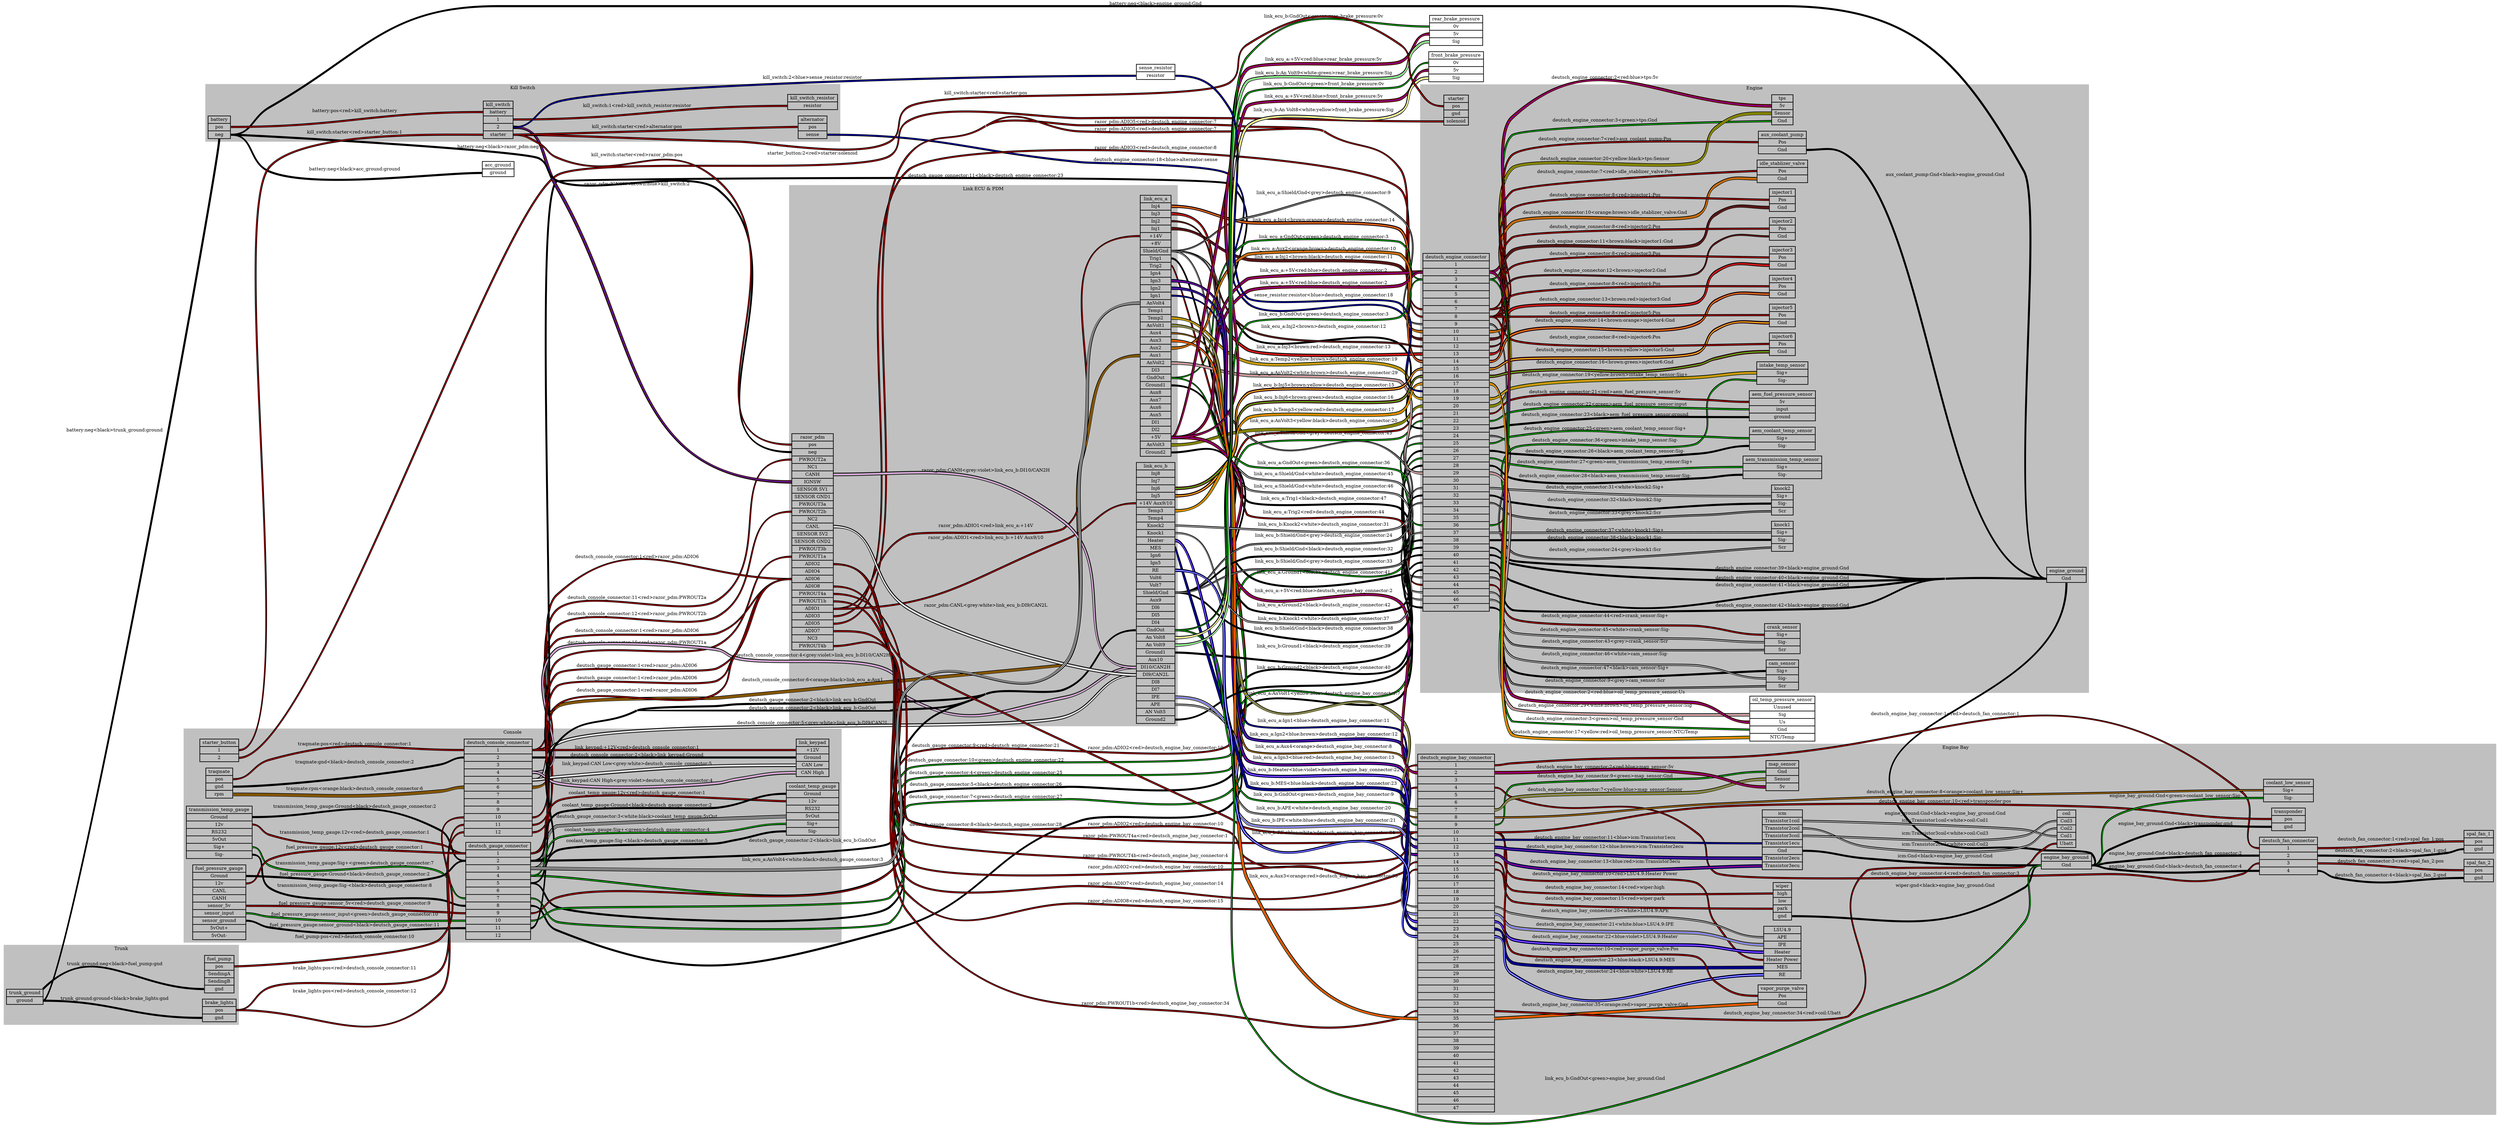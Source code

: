 graph "" {
	graph [bb="0,0,6189,3533.9",
		concentrate=true,
		rankdir=LR,
		ranksep=1.5
	];
	node [label="\N"];
	subgraph cluster_Console {
		graph [bb="459,438.42,2074,1095.4",
			color=grey,
			label=Console,
			lheight=0.21,
			lp="1266.5,1083.9",
			lwidth=0.62,
			style=filled
		];
		deutsch_console_connector	[height=4.1667,
			label="deutsch_console_connector | <1> 1 | <2> 2 | <3> 3 | <4> 4 | <5> 5 | <6> 6 | <7> 7 | <8> 8 | <9> 9 | <10> 10 | <11> 11 | <12> 12 ",
			pos="1228,914.42",
			rects="1145,1040.9,1311,1063.9 1145,1017.9,1311,1040.9 1145,994.92,1311,1017.9 1145,971.92,1311,994.92 1145,948.92,1311,971.92 1145,925.92,\
1311,948.92 1145,902.92,1311,925.92 1145,879.92,1311,902.92 1145,856.92,1311,879.92 1145,833.92,1311,856.92 1145,810.92,1311,833.92 \
1145,787.92,1311,810.92 1145,764.92,1311,787.92",
			shape=record,
			style=bold,
			width=2.3056];
		link_keypad	[height=1.6111,
			label="link_keypad | <+12V> +12V | <Ground> Ground | <CAN Low> CAN Low | <CAN High> CAN High ",
			pos="2001,1006.4",
			rects="1959.5,1040.9,2042.5,1063.9 1959.5,1017.9,2042.5,1040.9 1959.5,994.92,2042.5,1017.9 1959.5,971.92,2042.5,994.92 1959.5,948.92,2042.5,\
971.92",
			shape=record,
			style=bold,
			width=1.1528];
		deutsch_console_connector:2 -- link_keypad:Ground	[color="black:black:black",
			label="deutsch_console_connector:2<black>link_keypad:Ground",
			labeltooltip="deutsch_console_connector:2<black>link_keypad:Ground",
			lp="1568,1013.9",
			penwidth=2.5,
			pos="1312,1006.4 1599.1,1006.4 1670.9,1006.4 1958,1006.4"];
		link_keypad:"CAN Low" -- deutsch_console_connector:5	[color="black:grey:white:grey:black",
			label="link_keypad:CAN Low<grey:white>deutsch_console_connector:5",
			labeltooltip="link_keypad:CAN Low<grey:white>deutsch_console_connector:5",
			lp="1568,940.92",
			penwidth=2.5,
			pos="1958,983.42 1866.8,983.42 1849.5,944.62 1759,933.42 1590.5,912.58 1546.7,928.2 1377,933.42 1348.1,934.31 1340.9,937.42 1312,937.42"];
		link_keypad:"+12V" -- deutsch_console_connector:1	[color="black:red:black",
			label="link_keypad:+12V<red>deutsch_console_connector:1",
			labeltooltip="link_keypad:+12V<red>deutsch_console_connector:1",
			lp="1568,1036.9",
			penwidth=2.5,
			pos="1958,1029.4 1670.9,1029.4 1599.1,1029.4 1312,1029.4"];
		link_keypad:"CAN High" -- deutsch_console_connector:4	[color="black:grey:violet:grey:black",
			label="link_keypad:CAN High<grey:violet>deutsch_console_connector:4",
			labeltooltip="link_keypad:CAN High<grey:violet>deutsch_console_connector:4",
			lp="1568,967.92",
			penwidth=2.5,
			pos="1958,960.42 1670.9,960.42 1599.1,960.42 1312,960.42"];
		deutsch_gauge_connector	[height=4.1667,
			label="deutsch_gauge_connector | <1> 1 | <2> 2 | <3> 3 | <4> 4 | <5> 5 | <6> 6 | <7> 7 | <8> 8 | <9> 9 | <10> 10 | <11> 11 | <12> 12 ",
			pos="1228,596.42",
			rects="1149.5,722.92,1306.5,745.92 1149.5,699.92,1306.5,722.92 1149.5,676.92,1306.5,699.92 1149.5,653.92,1306.5,676.92 1149.5,630.92,1306.5,\
653.92 1149.5,607.92,1306.5,630.92 1149.5,584.92,1306.5,607.92 1149.5,561.92,1306.5,584.92 1149.5,538.92,1306.5,561.92 1149.5,515.92,\
1306.5,538.92 1149.5,492.92,1306.5,515.92 1149.5,469.92,1306.5,492.92 1149.5,446.92,1306.5,469.92",
			shape=record,
			style=bold,
			width=2.1806];
		coolant_temp_gauge	[height=2.25,
			label="coolant_temp_gauge | <Ground> Ground | <12v> 12v | <RS232> RS232 | <5vOut> 5vOut | <Sig+> Sig+ | <Sig-> Sig- ",
			pos="2001,849.42",
			rects="1936,906.92,2066,929.92 1936,883.92,2066,906.92 1936,860.92,2066,883.92 1936,837.92,2066,860.92 1936,814.92,2066,837.92 1936,791.92,\
2066,814.92 1936,768.92,2066,791.92",
			shape=record,
			style=bold,
			width=1.8056];
		deutsch_gauge_connector:3 -- coolant_temp_gauge:"5vOut"	[color="black:white:black:white:black",
			label="deutsch_gauge_connector:3<white:black>coolant_temp_gauge:5vOut",
			labeltooltip="deutsch_gauge_connector:3<white:black>coolant_temp_gauge:5vOut",
			lp="1568,825.92",
			penwidth=2.5,
			pos="1308,665.42 1373.8,665.42 1321.6,760.92 1377,796.42 1390.1,804.8 1919.5,826.42 1935,826.42"];
		coolant_temp_gauge:"Sig-" -- deutsch_gauge_connector:5	[color="black:black:black",
			label="coolant_temp_gauge:Sig-<black>deutsch_gauge_connector:5",
			labeltooltip="coolant_temp_gauge:Sig-<black>deutsch_gauge_connector:5",
			lp="1568,744.92",
			penwidth=2.5,
			pos="1935,780.42 1879.6,780.42 1866.9,767.36 1813,754.42 1587.1,700.19 1540.3,619.42 1308,619.42"];
		coolant_temp_gauge:"12v" -- deutsch_gauge_connector:1	[color="black:red:black",
			label="coolant_temp_gauge:12v<red>deutsch_gauge_connector:1",
			labeltooltip="coolant_temp_gauge:12v<red>deutsch_gauge_connector:1",
			lp="1568,864.92",
			penwidth=2.5,
			pos="1935,872.42 1856.5,872.42 1837.3,863.11 1759,857.42 1716.6,854.34 1413,857 1377,834.42 1323.9,801.13 1370.7,711.42 1308,711.42"];
		coolant_temp_gauge:Ground -- deutsch_gauge_connector:2	[color="black:black:black",
			label="coolant_temp_gauge:Ground<black>deutsch_gauge_connector:2",
			labeltooltip="coolant_temp_gauge:Ground<black>deutsch_gauge_connector:2",
			lp="1568,904.92",
			penwidth=2.5,
			pos="1935,895.42 1872.9,895.42 1427.3,908.81 1377,872.42 1306.3,821.21 1395.3,688.42 1308,688.42"];
		coolant_temp_gauge:"Sig+" -- deutsch_gauge_connector:4	[color="black:green:black",
			label="coolant_temp_gauge:Sig+<green>deutsch_gauge_connector:4",
			labeltooltip="coolant_temp_gauge:Sig+<green>deutsch_gauge_connector:4",
			lp="1568,784.92",
			penwidth=2.5,
			pos="1935,803.42 1855.9,803.42 1837.7,785.38 1759,777.42 1716.7,773.14 1413.4,778.3 1377,756.42 1326.2,725.93 1367.2,642.42 1308,642.42"];
		starter_button	[height=0.97222,
			label="starter_button | <1> 1 | <2> 2 ",
			pos="546.5,481.42",
			rects="500.5,492.92,592.5,515.92 500.5,469.92,592.5,492.92 500.5,446.92,592.5,469.92",
			shape=record,
			style=bold,
			width=1.2778];
		traqmate	[height=1.2917,
			label="traqmate | <pos> pos | <gnd> gnd | <rpm> rpm ",
			pos="546.5,1011.4",
			rects="514,1034.4,579,1057.4 514,1011.4,579,1034.4 514,988.42,579,1011.4 514,965.42,579,988.42",
			shape=record,
			style=bold,
			width=0.90278];
		traqmate:gnd -- deutsch_console_connector:2	[color="black:black:black",
			label="traqmate:gnd<black>deutsch_console_connector:2",
			labeltooltip="traqmate:gnd<black>deutsch_console_connector:2",
			lp="879.5,996.92",
			penwidth=2.5,
			pos="580.5,999.42 624.94,999.42 635.61,991.65 680,989.42 857.11,980.54 903.12,966.8 1079,989.42 1108.6,993.23 1114.1,1006.4 1144,1006.4"];
		traqmate:pos -- deutsch_console_connector:1	[color="black:red:black",
			label="traqmate:pos<red>deutsch_console_connector:1",
			labeltooltip="traqmate:pos<red>deutsch_console_connector:1",
			lp="879.5,1034.9",
			penwidth=2.5,
			pos="580.5,1023.4 802.06,1023.4 857.48,1023.1 1079,1027.4 1107.9,1028 1115.1,1029.4 1144,1029.4"];
		traqmate:rpm -- deutsch_console_connector:6	[color="black:orange:black:orange:black",
			label="traqmate:rpm<orange:black>deutsch_console_connector:6",
			labeltooltip="traqmate:rpm<orange:black>deutsch_console_connector:6",
			lp="879.5,964.92",
			penwidth=2.5,
			pos="580.5,976.42 625.52,976.42 635.42,963.73 680,957.42 885.06,928.41 936.89,914.42 1144,914.42"];
		transmission_temp_gauge	[height=2.25,
			label="transmission_temp_gauge | <Ground> Ground | <12v> 12v | <RS232> RS232 | <5vOut> 5vOut | <Sig+> Sig+ | <Sig-> Sig- ",
			pos="546.5,865.42",
			rects="467,922.92,626,945.92 467,899.92,626,922.92 467,876.92,626,899.92 467,853.92,626,876.92 467,830.92,626,853.92 467,807.92,626,830.92 \
467,784.92,626,807.92",
			shape=record,
			style=bold,
			width=2.2083];
		transmission_temp_gauge:"Sig-" -- deutsch_gauge_connector:8	[color="black:black:black",
			label="transmission_temp_gauge:Sig-<black>deutsch_gauge_connector:8",
			labeltooltip="transmission_temp_gauge:Sig-<black>deutsch_gauge_connector:8",
			lp="879.5,719.92",
			penwidth=2.5,
			pos="626,796.42 670.38,796.42 641.67,734.8 680,712.42 756.7,667.64 1004.9,738.38 1079,689.42 1136.5,651.4 1079,550.42 1148,550.42"];
		transmission_temp_gauge:"12v" -- deutsch_gauge_connector:1	[color="black:red:black",
			label="transmission_temp_gauge:12v<red>deutsch_gauge_connector:1",
			labeltooltip="transmission_temp_gauge:12v<red>deutsch_gauge_connector:1",
			lp="879.5,898.92",
			penwidth=2.5,
			pos="626,888.42 726.98,888.42 995.51,909.23 1079,852.42 1136.7,813.17 1078.2,711.42 1148,711.42"];
		transmission_temp_gauge:Ground -- deutsch_gauge_connector:2	[color="black:black:black",
			label="transmission_temp_gauge:Ground<black>deutsch_gauge_connector:2",
			labeltooltip="transmission_temp_gauge:Ground<black>deutsch_gauge_connector:2",
			lp="879.5,791.92",
			penwidth=2.5,
			pos="626,911.42 687.33,911.42 629.66,819.47 680,784.42 716.43,759.06 1038.9,784.48 1079,765.42 1120.5,745.69 1102,688.42 1148,688.42"];
		transmission_temp_gauge:"Sig+" -- deutsch_gauge_connector:7	[color="black:green:black",
			label="transmission_temp_gauge:Sig+<green>deutsch_gauge_connector:7",
			labeltooltip="transmission_temp_gauge:Sig+<green>deutsch_gauge_connector:7",
			lp="879.5,753.92",
			penwidth=2.5,
			pos="626,819.42 666.36,819.42 644.41,765.44 680,746.42 758.29,704.59 1005.7,777.44 1079,727.42 1141,685.16 1073,573.42 1148,573.42"];
		fuel_pressure_gauge	[height=3.2083,
			label="fuel_pressure_gauge | <Ground> Ground | <12v> 12v | <CANL> CANL | <CANH> CANH | <sensor_5v> sensor_5v | <sensor_input> sensor_input | <\
sensor_ground> sensor_ground | <5vOut+> 5vOut+ | <5vOut-> 5vOut- ",
			pos="546.5,650.42",
			rects="482.5,742.42,610.5,765.42 482.5,719.42,610.5,742.42 482.5,696.42,610.5,719.42 482.5,673.42,610.5,696.42 482.5,650.42,610.5,673.42 \
482.5,627.42,610.5,650.42 482.5,604.42,610.5,627.42 482.5,581.42,610.5,604.42 482.5,558.42,610.5,581.42 482.5,535.42,610.5,558.42",
			shape=record,
			style=bold,
			width=1.7778];
		fuel_pressure_gauge:sensor_input -- deutsch_gauge_connector:10	[color="black:green:black",
			label="fuel_pressure_gauge:sensor_input<green>deutsch_gauge_connector:10",
			labeltooltip="fuel_pressure_gauge:sensor_input<green>deutsch_gauge_connector:10",
			lp="879.5,588.92",
			penwidth=2.5,
			pos="611.5,615.42 645.49,615.42 647.65,591.85 680,581.42 730.16,565.25 1095.3,504.42 1148,504.42"];
		fuel_pressure_gauge:"12v" -- deutsch_gauge_connector:1	[color="black:red:black",
			label="fuel_pressure_gauge:12v<red>deutsch_gauge_connector:1",
			labeltooltip="fuel_pressure_gauge:12v<red>deutsch_gauge_connector:1",
			lp="879.5,840.92",
			penwidth=2.5,
			pos="611.5,708.42 663.55,708.42 633.66,779.71 680,803.42 758.93,843.82 999.69,843.07 1079,803.42 1124.7,780.56 1096.9,711.42 1148,711.42"];
		fuel_pressure_gauge:Ground -- deutsch_gauge_connector:2	[color="black:black:black",
			label="fuel_pressure_gauge:Ground<black>deutsch_gauge_connector:2",
			labeltooltip="fuel_pressure_gauge:Ground<black>deutsch_gauge_connector:2",
			lp="879.5,681.92",
			penwidth=2.5,
			pos="611.5,731.42 651.11,731.42 642.75,687.89 680,674.42 846.76,614.11 902.55,656.7 1079,674.42 1110.1,677.55 1116.7,688.42 1148,688.42"];
		fuel_pressure_gauge:sensor_5v -- deutsch_gauge_connector:9	[color="black:red:black",
			label="fuel_pressure_gauge:sensor_5v<red>deutsch_gauge_connector:9",
			labeltooltip="fuel_pressure_gauge:sensor_5v<red>deutsch_gauge_connector:9",
			lp="879.5,630.92",
			penwidth=2.5,
			pos="611.5,638.42 642.67,638.42 649.15,627.82 680,623.42 767.98,610.88 998.09,633.18 1079,596.42 1118.5,578.48 1104.6,527.42 1148,527.42"];
		fuel_pressure_gauge:sensor_ground -- deutsch_gauge_connector:11	[color="black:black:black",
			label="fuel_pressure_gauge:sensor_ground<black>deutsch_gauge_connector:11",
			labeltooltip="fuel_pressure_gauge:sensor_ground<black>deutsch_gauge_connector:11",
			lp="879.5,499.92",
			penwidth=2.5,
			pos="611.5,592.42 665.37,592.42 632.64,518.1 680,492.42 862.9,393.25 939.94,481.42 1148,481.42"];
	}
	subgraph cluster_Engine {
		graph [bb="3502,1576.4,5153,3438.4",
			color=grey,
			label=Engine,
			lheight=0.21,
			lp="4327.5,3426.9",
			lwidth=0.54,
			style=filled
		];
		deutsch_engine_connector	[height=15.347,
			label="deutsch_engine_connector | <1> 1 | <2> 2 | <3> 3 | <4> 4 | <5> 5 | <6> 6 | <7> 7 | <8> 8 | <9> 9 | <10> 10 | <11> 11 | <12> 12 | <\
13> 13 | <14> 14 | <15> 15 | <16> 16 | <17> 17 | <18> 18 | <19> 19 | <20> 20 | <21> 21 | <22> 22 | <23> 23 | <24> 24 | <25> 25 | <\
26> 26 | <27> 27 | <28> 28 | <29> 29 | <30> 30 | <31> 31 | <32> 32 | <33> 33 | <34> 34 | <35> 35 | <36> 36 | <37> 37 | <38> 38 | <\
39> 39 | <40> 40 | <41> 41 | <42> 42 | <43> 43 | <44> 44 | <45> 45 | <46> 46 | <47> 47 ",
			pos="3590.5,2400.4",
			rects="3510,2929.4,3671,2952.4 3510,2906.4,3671,2929.4 3510,2883.4,3671,2906.4 3510,2860.4,3671,2883.4 3510,2837.4,3671,2860.4 3510,2814.4,\
3671,2837.4 3510,2791.4,3671,2814.4 3510,2768.4,3671,2791.4 3510,2745.4,3671,2768.4 3510,2722.4,3671,2745.4 3510,2699.4,3671,2722.4 \
3510,2676.4,3671,2699.4 3510,2653.4,3671,2676.4 3510,2630.4,3671,2653.4 3510,2607.4,3671,2630.4 3510,2584.4,3671,2607.4 3510,2561.4,\
3671,2584.4 3510,2538.4,3671,2561.4 3510,2515.4,3671,2538.4 3510,2492.4,3671,2515.4 3510,2469.4,3671,2492.4 3510,2446.4,3671,2469.4 \
3510,2423.4,3671,2446.4 3510,2400.4,3671,2423.4 3510,2377.4,3671,2400.4 3510,2354.4,3671,2377.4 3510,2331.4,3671,2354.4 3510,2308.4,\
3671,2331.4 3510,2285.4,3671,2308.4 3510,2262.4,3671,2285.4 3510,2239.4,3671,2262.4 3510,2216.4,3671,2239.4 3510,2193.4,3671,2216.4 \
3510,2170.4,3671,2193.4 3510,2147.4,3671,2170.4 3510,2124.4,3671,2147.4 3510,2101.4,3671,2124.4 3510,2078.4,3671,2101.4 3510,2055.4,\
3671,2078.4 3510,2032.4,3671,2055.4 3510,2009.4,3671,2032.4 3510,1986.4,3671,2009.4 3510,1963.4,3671,1986.4 3510,1940.4,3671,1963.4 \
3510,1917.4,3671,1940.4 3510,1894.4,3671,1917.4 3510,1871.4,3671,1894.4 3510,1848.4,3671,1871.4",
			shape=record,
			style=bold,
			width=2.2361];
		engine_ground	[height=0.65278,
			label="engine_ground | <Gnd> Gnd ",
			pos="5096,1938.4",
			rects="5047,1938.4,5145,1961.4 5047,1915.4,5145,1938.4",
			shape=record,
			style=bold,
			width=1.3611];
		deutsch_engine_connector:40 -- engine_ground:Gnd	[color="black:black:black",
			label="deutsch_engine_connector:40<black>engine_ground:Gnd",
			labeltooltip="deutsch_engine_connector:40<black>engine_ground:Gnd",
			lp="4395,1922.9",
			penwidth=2.5,
			pos="3672.5,2020.4 3721.6,2020.4 3694.2,1953.7 3738,1931.4 3842.4,1878.3 4675.5,1920.4 4792.5,1926.4"];
		deutsch_engine_connector:41 -- engine_ground:Gnd	[color="black:black:black",
			label="deutsch_engine_connector:41<black>engine_ground:Gnd",
			labeltooltip="deutsch_engine_connector:41<black>engine_ground:Gnd",
			lp="4395,1893.9",
			penwidth=2.5,
			pos="3672.5,1997.4 3724.5,1997.4 3692.4,1925.5 3738,1900.4 3896.7,1813.2 4372.5,1871.4 4553,1886.4 4660.5,1895.3 4684.7,1920.5 4792.5,\
1926.4"];
		deutsch_engine_connector:42 -- engine_ground:Gnd	[color="black:black:black",
			label="deutsch_engine_connector:42<black>engine_ground:Gnd",
			labeltooltip="deutsch_engine_connector:42<black>engine_ground:Gnd",
			lp="4395,1848.9",
			penwidth=2.5,
			pos="4794.5,1926.4 4906,1932.2 4934.2,1926.4 5045.7,1926.4;3672.5,1974.4 3735.2,1974.4 3684.6,1882.3 3738,1849.4 3815.1,1801.9 4463.8,\
1826.1 4553,1841.4 4664.3,1860.6 4679.7,1920.6 4792.5,1926.4"];
		deutsch_engine_connector:39 -- engine_ground:Gnd	[color="black:black:black",
			label="deutsch_engine_connector:39<black>engine_ground:Gnd",
			labeltooltip="deutsch_engine_connector:39<black>engine_ground:Gnd",
			lp="4395,1974.9",
			penwidth=2.5,
			pos="3672.5,2043.4 3702.9,2043.4 3708.2,2029.5 3738,2023.4 3785.6,2013.7 4558.6,1934.6 4607,1931.4 4689.3,1926 4710.1,1922.6 4792.5,1926.4"];
		tps	[height=1.2917,
			label="tps | <5v> 5v | <Sensor> Sensor | <Gnd> Gnd ",
			pos="4395,3360.4",
			rects="4368,3383.4,4422,3406.4 4368,3360.4,4422,3383.4 4368,3337.4,4422,3360.4 4368,3314.4,4422,3337.4",
			shape=record,
			style=bold,
			width=0.75];
		deutsch_engine_connector:3 -- tps:Gnd	[color="black:green:black",
			label="deutsch_engine_connector:3<green>tps:Gnd",
			labeltooltip="deutsch_engine_connector:3<green>tps:Gnd",
			lp="3960.5,3250.9",
			penwidth=2.5,
			pos="3672.5,2872.4 3829.9,2872.4 3619.5,3116.9 3738,3220.4 3775.3,3253 4138.4,3221.9 4183,3243.4 4215.6,3259.1 4205.3,3287 4237,3304.4 \
4288.3,3332.6 4308.5,3325.4 4367,3325.4"];
		deutsch_engine_connector:20 -- tps:Sensor	[color="black:yellow:black:yellow:black",
			label="deutsch_engine_connector:20<yellow:black>tps:Sensor",
			labeltooltip="deutsch_engine_connector:20<yellow:black>tps:Sensor",
			lp="3960.5,3170.9",
			penwidth=2.5,
			pos="3672.5,2481.4 3820.3,2481.4 3630.7,3041.7 3738,3143.4 3773.9,3177.5 4142.9,3134.5 4183,3163.4 4237.4,3202.7 4188.6,3257.9 4237,3304.4 \
4281,3346.7 4306,3348.4 4367,3348.4"];
		deutsch_engine_connector:2 -- tps:"5v"	[color="black:red:blue:red:black",
			label="deutsch_engine_connector:2<red:blue>tps:5v",
			labeltooltip="deutsch_engine_connector:2<red:blue>tps:5v",
			lp="3960.5,3288.9",
			penwidth=2.5,
			pos="3672.5,2895.4 3836.4,2895.4 3615,3150.1 3738,3258.4 3775.2,3291.1 4135.1,3268.9 4183,3281.4 4271.3,3304.5 4275.8,3372.4 4367,3372.4"];
		cam_sensor	[height=1.2917,
			label="cam_sensor | <Sig+> Sig+ | <Sig-> Sig- | <Scr> Scr ",
			pos="4395,1630.4",
			rects="4354.5,1653.4,4435.5,1676.4 4354.5,1630.4,4435.5,1653.4 4354.5,1607.4,4435.5,1630.4 4354.5,1584.4,4435.5,1607.4",
			shape=record,
			style=bold,
			width=1.125];
		deutsch_engine_connector:9 -- cam_sensor:Scr	[color="black:grey:black",
			label="deutsch_engine_connector:9<grey>cam_sensor:Scr",
			labeltooltip="deutsch_engine_connector:9<grey>cam_sensor:Scr",
			lp="3960.5,1964.9",
			penwidth=2.5,
			pos="3672.5,2734.4 3759.1,2734.4 3683.4,2024.7 3738,1957.4 3868.1,1797 4031,1963.3 4183,1823.4 4231.2,1779.1 4197.9,1738.9 4237,1686.4 \
4276.2,1633.9 4287.5,1595.4 4353,1595.4"];
		deutsch_engine_connector:47 -- cam_sensor:"Sig+"	[color="black:black:black",
			label="deutsch_engine_connector:47<black>cam_sensor:Sig+",
			labeltooltip="deutsch_engine_connector:47<black>cam_sensor:Sig+",
			lp="3960.5,1655.9",
			penwidth=2.5,
			pos="3672.5,1859.4 3770.7,1859.4 3659.2,1707 3738,1648.4 3792.8,1607.6 4284.7,1642.4 4353,1642.4"];
		deutsch_engine_connector:46 -- cam_sensor:"Sig-"	[color="black:white:black",
			label="deutsch_engine_connector:46<white>cam_sensor:Sig-",
			labeltooltip="deutsch_engine_connector:46<white>cam_sensor:Sig-",
			lp="3960.5,1701.9",
			penwidth=2.5,
			pos="3672.5,1882.4 3761,1882.4 3667.7,1748.1 3738,1694.4 3777.4,1664.3 4134.1,1671.5 4183,1663.4 4260.1,1650.6 4274.8,1618.4 4353,1618.4"];
		crank_sensor	[height=1.2917,
			label="crank_sensor | <Sig+> Sig+ | <Sig-> Sig- | <Scr> Scr ",
			pos="4395,1741.4",
			rects="4351,1764.4,4439,1787.4 4351,1741.4,4439,1764.4 4351,1718.4,4439,1741.4 4351,1695.4,4439,1718.4",
			shape=record,
			style=bold,
			width=1.2222];
		deutsch_engine_connector:43 -- crank_sensor:Scr	[color="black:grey:black",
			label="deutsch_engine_connector:43<grey>crank_sensor:Scr",
			labeltooltip="deutsch_engine_connector:43<grey>crank_sensor:Scr",
			lp="3960.5,1811.9",
			penwidth=2.5,
			pos="3672.5,1951.4 3744,1951.4 3679,1844.9 3738,1804.4 3778.8,1776.4 4134.9,1793 4183,1781.4 4262.1,1762.3 4268.6,1706.4 4350,1706.4"];
		deutsch_engine_connector:44 -- crank_sensor:"Sig+"	[color="black:red:black",
			label="deutsch_engine_connector:44<red>crank_sensor:Sig+",
			labeltooltip="deutsch_engine_connector:44<red>crank_sensor:Sig+",
			lp="3960.5,1769.9",
			penwidth=2.5,
			pos="3672.5,1928.4 3751.8,1928.4 3672.8,1807.5 3738,1762.4 3766,1743.1 4316,1753.4 4350,1753.4"];
		deutsch_engine_connector:45 -- crank_sensor:"Sig-"	[color="black:white:black",
			label="deutsch_engine_connector:45<white>crank_sensor:Sig-",
			labeltooltip="deutsch_engine_connector:45<white>crank_sensor:Sig-",
			lp="3960.5,1738.9",
			penwidth=2.5,
			pos="3672.5,1905.4 3755.1,1905.4 3670.1,1778.6 3738,1731.4 3793.9,1692.6 4282,1729.4 4350,1729.4"];
		knock1	[height=1.2917,
			label="knock1 | <Sig+> Sig+ | <Sig-> Sig- | <Scr> Scr ",
			pos="4395,2057.4",
			rects="4367,2080.4,4423,2103.4 4367,2057.4,4423,2080.4 4367,2034.4,4423,2057.4 4367,2011.4,4423,2034.4",
			shape=record,
			style=bold,
			width=0.77778];
		deutsch_engine_connector:24 -- knock1:Scr	[color="black:grey:black",
			label="deutsch_engine_connector:24<grey>knock1:Scr",
			labeltooltip="deutsch_engine_connector:24<grey>knock1:Scr",
			lp="3960.5,2417.9",
			penwidth=2.5,
			pos="3672.5,2388.4 3701.8,2388.4 3708.7,2394.6 3738,2396.4 3787.4,2399.4 4144.9,2427.9 4183,2396.4 4281.7,2314.8 4167.6,2221.1 4237,2113.4 \
4275,2054.4 4295.8,2022.4 4366,2022.4"];
		deutsch_engine_connector:37 -- knock1:"Sig+"	[color="black:white:black",
			label="deutsch_engine_connector:37<white>knock1:Sig+",
			labeltooltip="deutsch_engine_connector:37<white>knock1:Sig+",
			lp="3960.5,2084.9",
			penwidth=2.5,
			pos="3672.5,2089.4 3702.1,2089.4 3708.5,2080.3 3738,2077.4 4015.8,2050.4 4086.9,2069.4 4366,2069.4"];
		deutsch_engine_connector:38 -- knock1:"Sig-"	[color="black:black:black",
			label="deutsch_engine_connector:38<black>knock1:Sig-",
			labeltooltip="deutsch_engine_connector:38<black>knock1:Sig-",
			lp="3960.5,2050.9",
			penwidth=2.5,
			pos="3672.5,2066.4 3703.4,2066.4 3707.6,2048.6 3738,2043.4 3933,2010.2 3985.2,2042.3 4183,2043.4 4264.3,2043.9 4284.7,2045.4 4366,2045.4"];
		knock2	[height=1.2917,
			label="knock2 | <Sig+> Sig+ | <Sig-> Sig- | <Scr> Scr ",
			pos="4395,2168.4",
			rects="4367,2191.4,4423,2214.4 4367,2168.4,4423,2191.4 4367,2145.4,4423,2168.4 4367,2122.4,4423,2145.4",
			shape=record,
			style=bold,
			width=0.77778];
		deutsch_engine_connector:33 -- knock2:Scr	[color="black:grey:black",
			label="deutsch_engine_connector:33<grey>knock2:Scr",
			labeltooltip="deutsch_engine_connector:33<grey>knock2:Scr",
			lp="3960.5,2122.9",
			penwidth=2.5,
			pos="3672.5,2181.4 3713.8,2181.4 3699.8,2131.3 3738,2115.4 3829.3,2077.4 4084.2,2110.6 4183,2115.4 4264.6,2119.4 4284.3,2133.4 4366,2133.4"];
		deutsch_engine_connector:31 -- knock2:"Sig+"	[color="black:white:black",
			label="deutsch_engine_connector:31<white>knock2:Sig+",
			labeltooltip="deutsch_engine_connector:31<white>knock2:Sig+",
			lp="3960.5,2194.9",
			penwidth=2.5,
			pos="3672.5,2227.4 3706.6,2227.4 3705.2,2196.8 3738,2187.4 3805.1,2168.2 4296.2,2180.4 4366,2180.4"];
		deutsch_engine_connector:32 -- knock2:"Sig-"	[color="black:black:black",
			label="deutsch_engine_connector:32<black>knock2:Sig-",
			labeltooltip="deutsch_engine_connector:32<black>knock2:Sig-",
			lp="3960.5,2164.9",
			penwidth=2.5,
			pos="3672.5,2204.4 3708.3,2204.4 3703.9,2168.4 3738,2157.4 3870.8,2114.6 4226.4,2156.4 4366,2156.4"];
		intake_temp_sensor	[height=0.97222,
			label="intake_temp_sensor | <Sig+> Sig+ | <Sig-> Sig- ",
			pos="4395,2268.4",
			rects="4332.5,2279.9,4457.5,2302.9 4332.5,2256.9,4457.5,2279.9 4332.5,2233.9,4457.5,2256.9",
			shape=record,
			style=bold,
			width=1.7361];
		deutsch_engine_connector:36 -- intake_temp_sensor:"Sig-"	[color="black:green:black",
			label="deutsch_engine_connector:36<green>intake_temp_sensor:Sig-",
			labeltooltip="deutsch_engine_connector:36<green>intake_temp_sensor:Sig-",
			lp="3960.5,2234.9",
			penwidth=2.5,
			pos="3672.5,2112.4 3723.4,2112.4 3693.4,2181.8 3738,2206.4 3781.3,2230.4 4133.7,2223.3 4183,2227.4 4249,2233 4264.7,2245.4 4331,2245.4"];
		deutsch_engine_connector:19 -- intake_temp_sensor:"Sig+"	[color="black:yellow:brown:yellow:black",
			label="deutsch_engine_connector:19<yellow:brown>intake_temp_sensor:Sig+",
			labeltooltip="deutsch_engine_connector:19<yellow:brown>intake_temp_sensor:Sig+",
			lp="3960.5,2464.9",
			penwidth=2.5,
			pos="3672.5,2504.4 3708.3,2504.4 3704.2,2469.3 3738,2457.4 3784.7,2441 4142.2,2462.5 4183,2434.4 4231.8,2400.8 4195.5,2354.8 4237,2312.4 \
4269.3,2279.5 4284.9,2268.4 4331,2268.4"];
		idle_stablizer_valve	[height=0.97222,
			label="idle_stablizer_valve | <Pos> Pos | <Gnd> Gnd ",
			pos="4395,3172.4",
			rects="4332.5,3183.9,4457.5,3206.9 4332.5,3160.9,4457.5,3183.9 4332.5,3137.9,4457.5,3160.9",
			shape=record,
			style=bold,
			width=1.7361];
		deutsch_engine_connector:10 -- idle_stablizer_valve:Gnd	[color="black:orange:brown:orange:black",
			label="deutsch_engine_connector:10<orange:brown>idle_stablizer_valve:Gnd",
			labeltooltip="deutsch_engine_connector:10<orange:brown>idle_stablizer_valve:Gnd",
			lp="3960.5,3045.9",
			penwidth=2.5,
			pos="3672.5,2711.4 3811.1,2711.4 3632.3,2926.6 3738,3016.4 3775.7,3048.5 4140.5,3013 4183,3038.4 4223,3062.4 4199.2,3101.1 4237,3128.4 \
4271.7,3153.5 4288.2,3149.4 4331,3149.4"];
		deutsch_engine_connector:7 -- idle_stablizer_valve:Pos	[color="black:red:black",
			label="deutsch_engine_connector:7<red>idle_stablizer_valve:Pos",
			labeltooltip="deutsch_engine_connector:7<red>idle_stablizer_valve:Pos",
			lp="3960.5,3135.9",
			penwidth=2.5,
			pos="3672.5,2780.4 3819,2780.4 3627.2,3007.6 3738,3103.4 3775.4,3135.8 4134.2,3119.9 4183,3128.4 4250.6,3140.2 4262.4,3172.4 4331,3172.4"];
		aux_coolant_pump	[height=0.97222,
			label="aux_coolant_pump | <Pos> Pos | <Gnd> Gnd ",
			pos="4395,3260.4",
			rects="4334.5,3271.9,4455.5,3294.9 4334.5,3248.9,4455.5,3271.9 4334.5,3225.9,4455.5,3248.9",
			shape=record,
			style=bold,
			width=1.6806];
		deutsch_engine_connector:7 -- aux_coolant_pump:Pos	[color="black:red:black",
			label="deutsch_engine_connector:7<red>aux_coolant_pump:Pos",
			labeltooltip="deutsch_engine_connector:7<red>aux_coolant_pump:Pos",
			lp="3960.5,3212.9",
			penwidth=2.5,
			pos="3672.5,2780.4 3763,2780.4 3670.6,3122 3738,3182.4 3774.9,3215.5 4134.5,3195.5 4183,3205.4 4252.6,3219.6 4262,3260.4 4333,3260.4"];
		aem_coolant_temp_sensor	[height=0.97222,
			label="aem_coolant_temp_sensor | <Sig+> Sig+ | <Sig-> Sig- ",
			pos="4395,2444.4",
			rects="4314,2455.9,4476,2478.9 4314,2432.9,4476,2455.9 4314,2409.9,4476,2432.9",
			shape=record,
			style=bold,
			width=2.25];
		deutsch_engine_connector:26 -- aem_coolant_temp_sensor:"Sig-"	[color="black:black:black",
			label="deutsch_engine_connector:26<black>aem_coolant_temp_sensor:Sig-",
			labeltooltip="deutsch_engine_connector:26<black>aem_coolant_temp_sensor:Sig-",
			lp="3960.5,2350.9",
			penwidth=2.5,
			pos="3672.5,2342.4 3785.9,2342.4 4078.8,2298.5 4183,2343.4 4215,2357.2 4207.1,2382.4 4237,2400.4 4267,2418.5 4278,2421.4 4313,2421.4"];
		deutsch_engine_connector:25 -- aem_coolant_temp_sensor:"Sig+"	[color="black:green:black",
			label="deutsch_engine_connector:25<green>aem_coolant_temp_sensor:Sig+",
			labeltooltip="deutsch_engine_connector:25<green>aem_coolant_temp_sensor:Sig+",
			lp="3960.5,2388.9",
			penwidth=2.5,
			pos="3672.5,2365.4 3786,2365.4 4072.8,2354.3 4183,2381.4 4245.3,2396.8 4248.8,2444.4 4313,2444.4"];
		aem_transmission_temp_sensor	[height=0.97222,
			label="aem_transmission_temp_sensor | <Sig+> Sig+ | <Sig-> Sig- ",
			pos="4395,2356.4",
			rects="4299.5,2367.9,4490.5,2390.9 4299.5,2344.9,4490.5,2367.9 4299.5,2321.9,4490.5,2344.9",
			shape=record,
			style=bold,
			width=2.6528];
		deutsch_engine_connector:28 -- aem_transmission_temp_sensor:"Sig-"	[color="black:black:black",
			label="deutsch_engine_connector:28<black>aem_transmission_temp_sensor:Sig-",
			labeltooltip="deutsch_engine_connector:28<black>aem_transmission_temp_sensor:Sig-",
			lp="3960.5,2274.9",
			penwidth=2.5,
			pos="3672.5,2296.4 3704.3,2296.4 3706.9,2274 3738,2267.4 3834.7,2247 4090,2233.8 4183,2267.4 4212.4,2278.1 4209.8,2297.1 4237,2312.4 \
4262,2326.5 4269.3,2333.4 4298,2333.4"];
		deutsch_engine_connector:27 -- aem_transmission_temp_sensor:"Sig+"	[color="black:green:black",
			label="deutsch_engine_connector:27<green>aem_transmission_temp_sensor:Sig+",
			labeltooltip="deutsch_engine_connector:27<green>aem_transmission_temp_sensor:Sig+",
			lp="3960.5,2310.9",
			penwidth=2.5,
			pos="3672.5,2319.4 3702.5,2319.4 3708.2,2307 3738,2303.4 3836.2,2291.6 4086.4,2282.2 4183,2303.4 4238,2315.5 4241.7,2356.4 4298,2356.4"];
		aem_fuel_pressure_sensor	[height=1.2917,
			label="aem_fuel_pressure_sensor | <5v> 5v | <input> input | <ground> ground ",
			pos="4395,2544.4",
			rects="4314.5,2567.4,4475.5,2590.4 4314.5,2544.4,4475.5,2567.4 4314.5,2521.4,4475.5,2544.4 4314.5,2498.4,4475.5,2521.4",
			shape=record,
			style=bold,
			width=2.2361];
		deutsch_engine_connector:23 -- aem_fuel_pressure_sensor:ground	[color="black:black:black",
			label="deutsch_engine_connector:23<black>aem_fuel_pressure_sensor:ground",
			labeltooltip="deutsch_engine_connector:23<black>aem_fuel_pressure_sensor:ground",
			lp="3960.5,2502.9",
			penwidth=2.5,
			pos="3672.5,2412.4 3712,2412.4 3701.6,2457.2 3738,2472.4 3829.3,2510.7 4084.3,2487.6 4183,2495.4 4240.9,2500 4254.9,2509.4 4313,2509.4"];
		deutsch_engine_connector:21 -- aem_fuel_pressure_sensor:"5v"	[color="black:red:black",
			label="deutsch_engine_connector:21<red>aem_fuel_pressure_sensor:5v",
			labeltooltip="deutsch_engine_connector:21<red>aem_fuel_pressure_sensor:5v",
			lp="3960.5,2570.9",
			penwidth=2.5,
			pos="3672.5,2458.4 3722,2458.4 3694.1,2525.7 3738,2548.4 3794.7,2577.8 4249.1,2556.4 4313,2556.4"];
		deutsch_engine_connector:22 -- aem_fuel_pressure_sensor:input	[color="black:green:black",
			label="deutsch_engine_connector:22<green>aem_fuel_pressure_sensor:input",
			labeltooltip="deutsch_engine_connector:22<green>aem_fuel_pressure_sensor:input",
			lp="3960.5,2535.9",
			penwidth=2.5,
			pos="3672.5,2435.4 3716.8,2435.4 3698.1,2491.3 3738,2510.4 3752.4,2517.3 4297,2532.4 4313,2532.4"];
		injector1	[height=0.97222,
			label="injector1 | <Pos> Pos | <Gnd> Gnd ",
			pos="4395,3084.4",
			rects="4362.5,3095.9,4427.5,3118.9 4362.5,3072.9,4427.5,3095.9 4362.5,3049.9,4427.5,3072.9",
			shape=record,
			style=bold,
			width=0.90278];
		deutsch_engine_connector:11 -- injector1:Gnd	[color="black:brown:black:brown:black",
			label="deutsch_engine_connector:11<brown:black>injector1:Gnd",
			labeltooltip="deutsch_engine_connector:11<brown:black>injector1:Gnd",
			lp="3960.5,2958.9",
			penwidth=2.5,
			pos="3672.5,2688.4 3783.9,2688.4 3651.1,2860.6 3738,2930.4 3776.6,2961.4 4140.4,2926.1 4183,2951.4 4222.8,2975.1 4198.7,3014.4 4237,3040.4 \
4283.2,3071.8 4305.1,3061.4 4361,3061.4"];
		deutsch_engine_connector:8 -- injector1:Pos	[color="black:red:black",
			label="deutsch_engine_connector:8<red>injector1:Pos",
			labeltooltip="deutsch_engine_connector:8<red>injector1:Pos",
			lp="3960.5,3094.9",
			penwidth=2.5,
			pos="3672.5,2757.4 3809,2757.4 3633.6,2969.5 3738,3057.4 3791,3102 4291.7,3084.4 4361,3084.4"];
		injector2	[height=0.97222,
			label="injector2 | <Pos> Pos | <Gnd> Gnd ",
			pos="4395,2996.4",
			rects="4362.5,3007.9,4427.5,3030.9 4362.5,2984.9,4427.5,3007.9 4362.5,2961.9,4427.5,2984.9",
			shape=record,
			style=bold,
			width=0.90278];
		deutsch_engine_connector:12 -- injector2:Gnd	[color="black:brown:black",
			label="deutsch_engine_connector:12<brown>injector2:Gnd",
			labeltooltip="deutsch_engine_connector:12<brown>injector2:Gnd",
			lp="3960.5,2878.9",
			penwidth=2.5,
			pos="3672.5,2665.4 3757.6,2665.4 3669.7,2794.6 3738,2845.4 3817.4,2904.6 4097.1,2822.2 4183,2871.4 4220.5,2892.9 4200.7,2928.9 4237,2952.4 \
4283.9,2982.8 4305.1,2973.4 4361,2973.4"];
		deutsch_engine_connector:8 -- injector2:Pos	[color="black:red:black",
			label="deutsch_engine_connector:8<red>injector2:Pos",
			labeltooltip="deutsch_engine_connector:8<red>injector2:Pos",
			lp="3960.5,3006.9",
			penwidth=2.5,
			pos="3672.5,2757.4 3771.5,2757.4 3659.6,2909.9 3738,2970.4 3792.9,3012.7 4291.7,2996.4 4361,2996.4"];
		injector3	[height=0.97222,
			label="injector3 | <Pos> Pos | <Gnd> Gnd ",
			pos="4395,2908.4",
			rects="4362.5,2919.9,4427.5,2942.9 4362.5,2896.9,4427.5,2919.9 4362.5,2873.9,4427.5,2896.9",
			shape=record,
			style=bold,
			width=0.90278];
		deutsch_engine_connector:13 -- injector3:Gnd	[color="black:brown:red:brown:black",
			label="deutsch_engine_connector:13<brown:red>injector3:Gnd",
			labeltooltip="deutsch_engine_connector:13<brown:red>injector3:Gnd",
			lp="3960.5,2802.9",
			penwidth=2.5,
			pos="3672.5,2642.4 3737.6,2642.4 3683.5,2737.8 3738,2773.4 3820.9,2827.5 4095.1,2749.9 4183,2795.4 4217.6,2813.3 4203.5,2844.5 4237,2864.4 \
4285,2893 4305.1,2885.4 4361,2885.4"];
		deutsch_engine_connector:8 -- injector3:Pos	[color="black:red:black",
			label="deutsch_engine_connector:8<red>injector3:Pos",
			labeltooltip="deutsch_engine_connector:8<red>injector3:Pos",
			lp="3960.5,2920.9",
			penwidth=2.5,
			pos="3672.5,2757.4 3738.4,2757.4 3682.6,2854.8 3738,2890.4 3796.3,2927.9 4291.7,2908.4 4361,2908.4"];
		injector4	[height=0.97222,
			label="injector4 | <Pos> Pos | <Gnd> Gnd ",
			pos="4395,2820.4",
			rects="4362.5,2831.9,4427.5,2854.9 4362.5,2808.9,4427.5,2831.9 4362.5,2785.9,4427.5,2808.9",
			shape=record,
			style=bold,
			width=0.90278];
		deutsch_engine_connector:14 -- injector4:Gnd	[color="black:brown:orange:brown:black",
			label="deutsch_engine_connector:14<brown:orange>injector4:Gnd",
			labeltooltip="deutsch_engine_connector:14<brown:orange>injector4:Gnd",
			lp="3960.5,2726.9",
			penwidth=2.5,
			pos="3672.5,2619.4 3718.8,2619.4 3696.7,2679.6 3738,2700.4 3826.4,2745 4092.9,2678.4 4183,2719.4 4214.8,2733.9 4206.2,2760 4237,2776.4 \
4286.3,2802.7 4305.1,2797.4 4361,2797.4"];
		deutsch_engine_connector:8 -- injector4:Pos	[color="black:red:black",
			label="deutsch_engine_connector:8<red>injector4:Pos",
			labeltooltip="deutsch_engine_connector:8<red>injector4:Pos",
			lp="3960.5,2833.9",
			penwidth=2.5,
			pos="3672.5,2757.4 3711.1,2757.4 3701.9,2800.7 3738,2814.4 3802.7,2839 4291.8,2820.4 4361,2820.4"];
		injector5	[height=0.97222,
			label="injector5 | <Pos> Pos | <Gnd> Gnd ",
			pos="4395,2732.4",
			rects="4362.5,2743.9,4427.5,2766.9 4362.5,2720.9,4427.5,2743.9 4362.5,2697.9,4427.5,2720.9",
			shape=record,
			style=bold,
			width=0.90278];
		deutsch_engine_connector:15 -- injector5:Gnd	[color="black:brown:yellow:brown:black",
			label="deutsch_engine_connector:15<brown:yellow>injector5:Gnd",
			labeltooltip="deutsch_engine_connector:15<brown:yellow>injector5:Gnd",
			lp="3960.5,2650.9",
			penwidth=2.5,
			pos="3672.5,2596.4 3704.2,2596.4 3707.1,2617.4 3738,2624.4 3834.5,2646.3 4090.7,2607.7 4183,2643.4 4212.1,2654.7 4208.6,2675.4 4237,2688.4 \
4287.8,2711.8 4305.1,2709.4 4361,2709.4"];
		deutsch_engine_connector:8 -- injector5:Pos	[color="black:red:black",
			label="deutsch_engine_connector:8<red>injector5:Pos",
			labeltooltip="deutsch_engine_connector:8<red>injector5:Pos",
			lp="3960.5,2761.9",
			penwidth=2.5,
			pos="3672.5,2757.4 3710.8,2757.4 4322.7,2732.4 4361,2732.4"];
		injector6	[height=0.97222,
			label="injector6 | <Pos> Pos | <Gnd> Gnd ",
			pos="4395,2644.4",
			rects="4362.5,2655.9,4427.5,2678.9 4362.5,2632.9,4427.5,2655.9 4362.5,2609.9,4427.5,2632.9",
			shape=record,
			style=bold,
			width=0.90278];
		deutsch_engine_connector:16 -- injector6:Gnd	[color="black:brown:green:brown:black",
			label="deutsch_engine_connector:16<brown:green>injector6:Gnd",
			labeltooltip="deutsch_engine_connector:16<brown:green>injector6:Gnd",
			lp="3960.5,2616.9",
			penwidth=2.5,
			pos="3672.5,2573.4 3701.9,2573.4 3708.8,2579.5 3738,2582.4 3935.2,2601.9 3985.3,2596.8 4183,2609.4 4262.1,2614.5 4281.7,2621.4 4361,2621.4"];
		deutsch_engine_connector:8 -- injector6:Pos	[color="black:red:black",
			label="deutsch_engine_connector:8<red>injector6:Pos",
			labeltooltip="deutsch_engine_connector:8<red>injector6:Pos",
			lp="3960.5,2692.9",
			penwidth=2.5,
			pos="3672.5,2757.4 3715.8,2757.4 3698.9,2703.9 3738,2685.4 3782.7,2664.2 4133.6,2666.2 4183,2662.4 4262.3,2656.4 4281.5,2644.4 4361,2644.4"];
		aux_coolant_pump:Gnd -- engine_ground:Gnd	[color="black:black:black",
			label="aux_coolant_pump:Gnd<black>engine_ground:Gnd",
			labeltooltip="aux_coolant_pump:Gnd<black>engine_ground:Gnd",
			lp="4793.5,3207.9",
			penwidth=2.5,
			pos="4457,3237.4 5095.8,3237.4 4407.2,1926.4 5046,1926.4"];
		starter	[height=1.2917,
			label="starter | <pos> pos | <gnd> gnd | <solenoid> solenoid ",
			pos="3590.5,1707.4",
			rects="3559.5,1730.4,3621.5,1753.4 3559.5,1707.4,3621.5,1730.4 3559.5,1684.4,3621.5,1707.4 3559.5,1661.4,3621.5,1684.4",
			shape=record,
			style=bold,
			width=0.86111];
	}
	subgraph "cluster_Engine Bay" {
		graph [bb="3489,273.42,6181,1418.4",
			color=grey,
			label="Engine Bay",
			lheight=0.21,
			lp="4835,1406.9",
			lwidth=0.89,
			style=filled
		];
		deutsch_engine_bay_connector	[height=15.347,
			label="deutsch_engine_bay_connector | <1> 1 | <2> 2 | <3> 3 | <4> 4 | <5> 5 | <6> 6 | <7> 7 | <8> 8 | <9> 9 | <10> 10 | <11> 11 | <12> \
12 | <13> 13 | <14> 14 | <15> 15 | <16> 16 | <17> 17 | <18> 18 | <19> 19 | <20> 20 | <21> 21 | <22> 22 | <23> 23 | <24> 24 | <25> \
25 | <26> 26 | <27> 27 | <28> 28 | <29> 29 | <30> 30 | <31> 31 | <32> 32 | <33> 33 | <34> 34 | <35> 35 | <36> 36 | <37> 37 | <38> \
38 | <39> 39 | <40> 40 | <41> 41 | <42> 42 | <43> 43 | <44> 44 | <45> 45 | <46> 46 | <47> 47 ",
			pos="3590.5,834.42",
			rects="3497,1363.4,3684,1386.4 3497,1340.4,3684,1363.4 3497,1317.4,3684,1340.4 3497,1294.4,3684,1317.4 3497,1271.4,3684,1294.4 3497,1248.4,\
3684,1271.4 3497,1225.4,3684,1248.4 3497,1202.4,3684,1225.4 3497,1179.4,3684,1202.4 3497,1156.4,3684,1179.4 3497,1133.4,3684,1156.4 \
3497,1110.4,3684,1133.4 3497,1087.4,3684,1110.4 3497,1064.4,3684,1087.4 3497,1041.4,3684,1064.4 3497,1018.4,3684,1041.4 3497,995.42,\
3684,1018.4 3497,972.42,3684,995.42 3497,949.42,3684,972.42 3497,926.42,3684,949.42 3497,903.42,3684,926.42 3497,880.42,3684,903.42 \
3497,857.42,3684,880.42 3497,834.42,3684,857.42 3497,811.42,3684,834.42 3497,788.42,3684,811.42 3497,765.42,3684,788.42 3497,742.42,\
3684,765.42 3497,719.42,3684,742.42 3497,696.42,3684,719.42 3497,673.42,3684,696.42 3497,650.42,3684,673.42 3497,627.42,3684,650.42 \
3497,604.42,3684,627.42 3497,581.42,3684,604.42 3497,558.42,3684,581.42 3497,535.42,3684,558.42 3497,512.42,3684,535.42 3497,489.42,\
3684,512.42 3497,466.42,3684,489.42 3497,443.42,3684,466.42 3497,420.42,3684,443.42 3497,397.42,3684,420.42 3497,374.42,3684,397.42 \
3497,351.42,3684,374.42 3497,328.42,3684,351.42 3497,305.42,3684,328.42 3497,282.42,3684,305.42",
			shape=record,
			style=bold,
			width=2.5972];
		deutsch_fan_connector	[height=1.6111,
			label="deutsch_fan_connector | <1> 1 | <2> 2 | <3> 3 | <4> 4 ",
			pos="5653,1300.4",
			rects="5582,1334.9,5724,1357.9 5582,1311.9,5724,1334.9 5582,1288.9,5724,1311.9 5582,1265.9,5724,1288.9 5582,1242.9,5724,1265.9",
			shape=record,
			style=bold,
			width=1.9722];
		deutsch_engine_bay_connector:4 -- deutsch_fan_connector:3	[color="black:red:black",
			label="deutsch_engine_bay_connector:4<red>deutsch_fan_connector:3",
			labeltooltip="deutsch_engine_bay_connector:4<red>deutsch_fan_connector:3",
			lp="4793.5,1342.9",
			penwidth=2.5,
			pos="3684,1283.4 3721.9,1283.4 3703.9,1333 3738,1349.4 3837.9,1397.6 4126.1,1355.6 4237,1356.4 4377.4,1357.4 4415,1382.3 4553,1356.4 \
4578.3,1351.7 4581.8,1340.9 4607,1335.4 5031.1,1242.7 5147.9,1277.4 5582,1277.4"];
		deutsch_engine_bay_connector:1 -- deutsch_fan_connector:1	[color="black:red:black",
			label="deutsch_engine_bay_connector:1<red>deutsch_fan_connector:1",
			labeltooltip="deutsch_engine_bay_connector:1<red>deutsch_fan_connector:1",
			lp="4793.5,1371.9",
			penwidth=2.5,
			pos="3684,1352.4 3708.7,1352.4 3713.5,1362.5 3738,1365.4 3958.2,1391.8 4015.2,1366.2 4237,1366.4 4377.4,1366.6 4412.6,1369.1 4553,1366.4 \
4742.9,1362.9 4790.2,1358.2 4980,1350.4 5247.6,1339.4 5314.2,1323.4 5582,1323.4"];
		map_sensor	[height=1.2917,
			label="map_sensor | <Gnd> Gnd | <Sensor> Sensor | <5v> 5v ",
			pos="4395,1300.4",
			rects="4354,1323.4,4436,1346.4 4354,1300.4,4436,1323.4 4354,1277.4,4436,1300.4 4354,1254.4,4436,1277.4",
			shape=record,
			style=bold,
			width=1.1389];
		deutsch_engine_bay_connector:9 -- map_sensor:Gnd	[color="black:green:black",
			label="deutsch_engine_bay_connector:9<green>map_sensor:Gnd",
			labeltooltip="deutsch_engine_bay_connector:9<green>map_sensor:Gnd",
			lp="3960.5,1261.9",
			penwidth=2.5,
			pos="3684,1168.4 3720.9,1168.4 3704.9,1215.2 3738,1231.4 3826.9,1275.1 4085.8,1235.7 4183,1254.4 4261.4,1269.5 4273.2,1312.4 4353,1312.4"];
		deutsch_engine_bay_connector:7 -- map_sensor:Sensor	[color="black:yellow:blue:yellow:black",
			label="deutsch_engine_bay_connector:7<yellow:blue>map_sensor:Sensor",
			labeltooltip="deutsch_engine_bay_connector:7<yellow:blue>map_sensor:Sensor",
			lp="3960.5,1296.9",
			penwidth=2.5,
			pos="3684,1214.4 3718.3,1214.4 3706.6,1255.7 3738,1269.4 3800.6,1296.8 4284.6,1288.4 4353,1288.4"];
		deutsch_engine_bay_connector:2 -- map_sensor:"5v"	[color="black:red:blue:red:black",
			label="deutsch_engine_bay_connector:2<red:blue>map_sensor:5v",
			labeltooltip="deutsch_engine_bay_connector:2<red:blue>map_sensor:5v",
			lp="3960.5,1337.9",
			penwidth=2.5,
			pos="3684,1329.4 3906,1329.4 3963.3,1339.1 4183,1307.4 4260,1296.3 4275.2,1265.4 4353,1265.4"];
		"LSU4.9"	[height=2.25,
			label="LSU4.9 | <APE> APE | <IPE> IPE | <Heater> Heater | <Heater Power> Heater Power | <MES> MES | <RE> RE ",
			pos="4395,777.42",
			rects="4349.5,834.92,4440.5,857.92 4349.5,811.92,4440.5,834.92 4349.5,788.92,4440.5,811.92 4349.5,765.92,4440.5,788.92 4349.5,742.92,4440.5,\
765.92 4349.5,719.92,4440.5,742.92 4349.5,696.92,4440.5,719.92",
			shape=record,
			style=bold,
			width=1.2639];
		deutsch_engine_bay_connector:10 -- "LSU4.9":"Heater Power"	[color="black:red:black",
			label="deutsch_engine_bay_connector:10<red>LSU4.9:Heater Power",
			labeltooltip="deutsch_engine_bay_connector:10<red>LSU4.9:Heater Power",
			lp="3960.5,965.92",
			penwidth=2.5,
			pos="3684,1145.4 3770.5,1145.4 3670.5,1012.6 3738,958.42 3815.3,896.41 4094.3,974.63 4183,930.42 4216,913.97 4212.1,894.59 4237,867.42 \
4284.6,815.55 4277.6,754.42 4348,754.42"];
		deutsch_engine_bay_connector:20 -- "LSU4.9":APE	[color="black:white:black",
			label="deutsch_engine_bay_connector:20<white>LSU4.9:APE",
			labeltooltip="deutsch_engine_bay_connector:20<white>LSU4.9:APE",
			lp="3960.5,881.92",
			penwidth=2.5,
			pos="3684,915.42 3714.1,915.42 3709.7,884.8 3738,874.42 3831,840.31 4084.5,861.1 4183,850.42 4256.9,842.41 4273.7,823.42 4348,823.42"];
		deutsch_engine_bay_connector:21 -- "LSU4.9":IPE	[color="black:white:blue:white:black",
			label="deutsch_engine_bay_connector:21<white:blue>LSU4.9:IPE",
			labeltooltip="deutsch_engine_bay_connector:21<white:blue>LSU4.9:IPE",
			lp="3960.5,838.92",
			penwidth=2.5,
			pos="3684,892.42 3720.2,892.42 3705.3,847.02 3738,831.42 3782.7,810.09 4133.6,814.18 4183,811.42 4256.4,807.33 4274.5,800.42 4348,800.42"];
		deutsch_engine_bay_connector:22 -- "LSU4.9":Heater	[color="black:blue:violet:blue:black",
			label="deutsch_engine_bay_connector:22<blue:violet>LSU4.9:Heater",
			labeltooltip="deutsch_engine_bay_connector:22<blue:violet>LSU4.9:Heater",
			lp="3960.5,799.92",
			penwidth=2.5,
			pos="3684,869.42 3725.8,869.42 3701.2,812.16 3738,792.42 3797.8,760.4 4280.2,777.42 4348,777.42"];
		deutsch_engine_bay_connector:23 -- "LSU4.9":MES	[color="black:blue:black:blue:black",
			label="deutsch_engine_bay_connector:23<blue:black>LSU4.9:MES",
			labeltooltip="deutsch_engine_bay_connector:23<blue:black>LSU4.9:MES",
			lp="3960.5,760.92",
			penwidth=2.5,
			pos="3684,846.42 3731.8,846.42 3697,778.01 3738,753.42 3796.2,718.53 4280.2,731.42 4348,731.42"];
		deutsch_engine_bay_connector:24 -- "LSU4.9":RE	[color="black:blue:white:blue:black",
			label="deutsch_engine_bay_connector:24<blue:white>LSU4.9:RE",
			labeltooltip="deutsch_engine_bay_connector:24<blue:white>LSU4.9:RE",
			lp="3960.5,716.92",
			penwidth=2.5,
			pos="3684,822.42 3739.7,822.42 3690.9,739.14 3738,709.42 3852.6,637.03 4212.4,708.42 4348,708.42"];
		coolant_low_sensor	[height=0.97222,
			label="coolant_low_sensor | <Sig+> Sig+ | <Sig-> Sig- ",
			pos="5653,1076.4",
			rects="5590.5,1087.9,5715.5,1110.9 5590.5,1064.9,5715.5,1087.9 5590.5,1041.9,5715.5,1064.9",
			shape=record,
			style=bold,
			width=1.7361];
		deutsch_engine_bay_connector:8 -- coolant_low_sensor:"Sig+"	[color="black:orange:black",
			label="deutsch_engine_bay_connector:8<orange>coolant_low_sensor:Sig+",
			labeltooltip="deutsch_engine_bay_connector:8<orange>coolant_low_sensor:Sig+",
			lp="4793.5,1239.9",
			penwidth=2.5,
			pos="3684,1191.4 3711,1191.4 3711.8,1212.9 3738,1219.4 3831.7,1242.9 4510.4,1229.8 4607,1230.4 4772.8,1231.5 4814.3,1235.1 4980,1230.4 \
5059.2,1228.2 5084.8,1250.6 5158,1220.4 5187.7,1208.2 5182.2,1184.4 5212,1172.4 5244.6,1159.3 5497,1177 5528,1160.4 5568.7,1138.7 \
5542.9,1076.4 5589,1076.4"];
		vapor_purge_valve	[height=0.97222,
			label="vapor_purge_valve | <Pos> Pos | <Gnd> Gnd ",
			pos="4395,592.42",
			rects="4334.5,603.92,4455.5,626.92 4334.5,580.92,4455.5,603.92 4334.5,557.92,4455.5,580.92",
			shape=record,
			style=bold,
			width=1.6806];
		deutsch_engine_bay_connector:35 -- vapor_purge_valve:Gnd	[color="black:orange:red:orange:black",
			label="deutsch_engine_bay_connector:35<orange:red>vapor_purge_valve:Gnd",
			labeltooltip="deutsch_engine_bay_connector:35<orange:red>vapor_purge_valve:Gnd",
			lp="3960.5,576.92",
			penwidth=2.5,
			pos="3684,569.42 3972.4,569.42 4044.6,569.42 4333,569.42"];
		deutsch_engine_bay_connector:10 -- vapor_purge_valve:Pos	[color="black:red:black",
			label="deutsch_engine_bay_connector:10<red>vapor_purge_valve:Pos",
			labeltooltip="deutsch_engine_bay_connector:10<red>vapor_purge_valve:Pos",
			lp="3960.5,650.92",
			penwidth=2.5,
			pos="3684,1145.4 3796.2,1145.4 3657.8,721.89 3738,643.42 3785.4,597.01 4266.6,592.42 4333,592.42"];
		transponder	[height=0.97222,
			label="transponder | <pos> pos | <gnd> gnd ",
			pos="5653,1166.4",
			rects="5613,1177.9,5693,1200.9 5613,1154.9,5693,1177.9 5613,1131.9,5693,1154.9",
			shape=record,
			style=bold,
			width=1.1111];
		deutsch_engine_bay_connector:10 -- transponder:pos	[color="black:red:black",
			label="deutsch_engine_bay_connector:10<red>transponder:pos",
			labeltooltip="deutsch_engine_bay_connector:10<red>transponder:pos",
			lp="4793.5,1218.9",
			penwidth=2.5,
			pos="3684,1145.4 3931.2,1145.4 3990.2,1191.1 4237,1205.4 4566.7,1224.6 4651,1182.9 4980,1211.4 5004.2,1213.5 5010,1216.7 5034,1220.4 \
5113,1232.5 5132.3,1239.9 5212,1245.4 5352.1,1255.2 5397.4,1297.2 5528,1245.4 5575.6,1226.5 5560.7,1166.4 5612,1166.4"];
		icm	[height=2.5694,
			label="icm | <Transistor1coil> Transistor1coil | <Transistor2coil> Transistor2coil | <Transistor3coil> Transistor3coil | <Transistor1ecu> \
Transistor1ecu | <Gnd> Gnd | <Transistor2ecu> Transistor2ecu | <Transistor3ecu> Transistor3ecu ",
			pos="4395,1103.4",
			rects="4346,1172.4,4444,1195.4 4346,1149.4,4444,1172.4 4346,1126.4,4444,1149.4 4346,1103.4,4444,1126.4 4346,1080.4,4444,1103.4 4346,1057.4,\
4444,1080.4 4346,1034.4,4444,1057.4 4346,1011.4,4444,1034.4",
			shape=record,
			style=bold,
			width=1.3611];
		deutsch_engine_bay_connector:13 -- icm:Transistor3ecu	[color="black:blue:red:blue:black",
			label="deutsch_engine_bay_connector:13<blue:red>icm:Transistor3ecu",
			labeltooltip="deutsch_engine_bay_connector:13<blue:red>icm:Transistor3ecu",
			lp="3960.5,1043.9",
			penwidth=2.5,
			pos="3684,1076.4 3713.9,1076.4 3709.7,1046.1 3738,1036.4 3865.6,992.66 4210.1,1022.4 4345,1022.4"];
		deutsch_engine_bay_connector:11 -- icm:Transistor1ecu	[color="black:blue:black",
			label="deutsch_engine_bay_connector:11<blue>icm:Transistor1ecu",
			labeltooltip="deutsch_engine_bay_connector:11<blue>icm:Transistor1ecu",
			lp="3960.5,1128.9",
			penwidth=2.5,
			pos="3684,1122.4 3978.1,1122.4 4050.9,1091.4 4345,1091.4"];
		deutsch_engine_bay_connector:12 -- icm:Transistor2ecu	[color="black:blue:brown:blue:black",
			label="deutsch_engine_bay_connector:12<blue:brown>icm:Transistor2ecu",
			labeltooltip="deutsch_engine_bay_connector:12<blue:brown>icm:Transistor2ecu",
			lp="3960.5,1082.9",
			penwidth=2.5,
			pos="3684,1099.4 3710.3,1099.4 3712.5,1081.5 3738,1075.4 3754.4,1071.5 4328.1,1045.4 4345,1045.4"];
		coil	[height=1.6111,
			label="coil | <Coil3> Coil3 | <Coil2> Coil2 | <Coil1> Coil1 | <Ubatt> Ubatt ",
			pos="5096,1153.4",
			rects="5069,1187.9,5123,1210.9 5069,1164.9,5123,1187.9 5069,1141.9,5123,1164.9 5069,1118.9,5123,1141.9 5069,1095.9,5123,1118.9",
			shape=record,
			style=bold,
			width=0.75];
		deutsch_engine_bay_connector:34 -- coil:Ubatt	[color="black:red:black",
			label="deutsch_engine_bay_connector:34<red>coil:Ubatt",
			labeltooltip="deutsch_engine_bay_connector:34<red>coil:Ubatt",
			lp="4395,679.92",
			penwidth=2.5,
			pos="3684,592.42 3721.9,592.42 3703.9,641.9 3738,658.42 3778.8,678.16 4509.1,661.25 4553,672.42 4760.5,725.23 4845,729.28 4980,895.42 \
5044.3,974.58 4966,1107.4 5068,1107.4"];
		wiper	[height=1.6111,
			label="wiper | <high> high | <low> low | <park> park | <gnd> gnd ",
			pos="4395,934.42",
			rects="4368,968.92,4422,991.92 4368,945.92,4422,968.92 4368,922.92,4422,945.92 4368,899.92,4422,922.92 4368,876.92,4422,899.92",
			shape=record,
			style=bold,
			width=0.75];
		deutsch_engine_bay_connector:15 -- wiper:park	[color="black:red:black",
			label="deutsch_engine_bay_connector:15<red>wiper:park",
			labeltooltip="deutsch_engine_bay_connector:15<red>wiper:park",
			lp="3960.5,918.92",
			penwidth=2.5,
			pos="3684,1030.4 3742.1,1030.4 3689.2,942.88 3738,911.42 3796.7,873.57 4297.1,911.42 4367,911.42"];
		deutsch_engine_bay_connector:14 -- wiper:high	[color="black:red:black",
			label="deutsch_engine_bay_connector:14<red>wiper:high",
			labeltooltip="deutsch_engine_bay_connector:14<red>wiper:high",
			lp="3960.5,1004.9",
			penwidth=2.5,
			pos="3684,1053.4 3718.6,1053.4 3706.6,1011.8 3738,997.42 3783,976.84 4133.6,976.9 4183,973.42 4264.9,967.65 4284.9,957.42 4367,957.42"];
		spal_fan_1	[height=0.97222,
			label="spal_fan_1 | <pos> pos | <gnd> gnd ",
			pos="6135,1344.4",
			rects="6097,1355.9,6173,1378.9 6097,1332.9,6173,1355.9 6097,1309.9,6173,1332.9",
			shape=record,
			style=bold,
			width=1.0556];
		deutsch_fan_connector:2 -- spal_fan_1:gnd	[color="black:black:black",
			label="deutsch_fan_connector:2<black>spal_fan_1:gnd",
			labeltooltip="deutsch_fan_connector:2<black>spal_fan_1:gnd",
			lp="5910.5,1315.9",
			penwidth=2.5,
			pos="5724,1300.4 5865.8,1300.4 5902.4,1289.9 6043,1308.4 6067.5,1311.6 6072.3,1321.4 6097,1321.4"];
		deutsch_fan_connector:1 -- spal_fan_1:pos	[color="black:red:black",
			label="deutsch_fan_connector:1<red>spal_fan_1:pos",
			labeltooltip="deutsch_fan_connector:1<red>spal_fan_1:pos",
			lp="5910.5,1350.9",
			penwidth=2.5,
			pos="5724,1323.4 5890,1323.4 5931,1344.4 6097,1344.4"];
		spal_fan_2	[height=0.97222,
			label="spal_fan_2 | <pos> pos | <gnd> gnd ",
			pos="6135,1255.4",
			rects="6097,1266.9,6173,1289.9 6097,1243.9,6173,1266.9 6097,1220.9,6173,1243.9",
			shape=record,
			style=bold,
			width=1.0556];
		deutsch_fan_connector:4 -- spal_fan_2:gnd	[color="black:black:black",
			label="deutsch_fan_connector:4<black>spal_fan_2:gnd",
			labeltooltip="deutsch_fan_connector:4<black>spal_fan_2:gnd",
			lp="5910.5,1239.9",
			penwidth=2.5,
			pos="5724,1254.4 5749.9,1254.4 5752.6,1237.4 5778,1232.4 5917.1,1205.2 5955.2,1232.4 6097,1232.4"];
		deutsch_fan_connector:3 -- spal_fan_2:pos	[color="black:red:black",
			label="deutsch_fan_connector:3<red>spal_fan_2:pos",
			labeltooltip="deutsch_fan_connector:3<red>spal_fan_2:pos",
			lp="5910.5,1283.9",
			penwidth=2.5,
			pos="5724,1277.4 5890.1,1277.4 5930.9,1255.4 6097,1255.4"];
		icm:Transistor2coil -- coil:Coil2	[color="black:white:black",
			label="icm:Transistor2coil<white>coil:Coil2",
			labeltooltip="icm:Transistor2coil<white>coil:Coil2",
			lp="4793.5,1159.9",
			penwidth=2.5,
			pos="4445,1138.4 4722,1138.4 4791,1153.4 5068,1153.4"];
		icm:Transistor1coil -- coil:Coil1	[color="black:white:black",
			label="icm:Transistor1coil<white>coil:Coil1",
			labeltooltip="icm:Transistor1coil<white>coil:Coil1",
			lp="4793.5,1128.9",
			penwidth=2.5,
			pos="4445,1161.4 4519.2,1161.4 4533.4,1130.4 4607,1121.4 4771.6,1101.4 4814.4,1113 4980,1121.4 5019.3,1123.4 5028.7,1130.4 5068,1130.4"];
		icm:Transistor3coil -- coil:Coil3	[color="black:white:black",
			label="icm:Transistor3coil<white>coil:Coil3",
			labeltooltip="icm:Transistor3coil<white>coil:Coil3",
			lp="4793.5,1097.9",
			penwidth=2.5,
			pos="4445,1115.4 4517.9,1115.4 4534.4,1096 4607,1090.4 4772.3,1077.7 4826.5,1027.9 4980,1090.4 5030.6,1111.1 5013.3,1176.4 5068,1176.4"];
		engine_bay_ground	[height=0.65278,
			label="engine_bay_ground | <Gnd> Gnd ",
			pos="5096,1053.4",
			rects="5034,1053.4,5158,1076.4 5034,1030.4,5158,1053.4",
			shape=record,
			style=bold,
			width=1.7222];
		icm:Gnd -- engine_bay_ground:Gnd	[color="black:black:black",
			label="icm:Gnd<black>engine_bay_ground:Gnd",
			labeltooltip="icm:Gnd<black>engine_bay_ground:Gnd",
			lp="4793.5,1049.9",
			penwidth=2.5,
			pos="4445,1068.4 4517.9,1068.4 4534.3,1048.3 4607,1042.4 4796.2,1027.1 4844.2,1041.4 5034,1041.4"];
		wiper:gnd -- engine_bay_ground:Gnd	[color="black:black:black",
			label="wiper:gnd<black>engine_bay_ground:Gnd",
			labeltooltip="wiper:gnd<black>engine_bay_ground:Gnd",
			lp="4793.5,1022.9",
			penwidth=2.5,
			pos="4423,888.42 4676.9,888.42 4740.3,931.6 4980,1015.4 5005.1,1024.2 5007.4,1041.4 5034,1041.4"];
		engine_bay_ground:Gnd -- deutsch_fan_connector:2	[color="black:black:black",
			label="engine_bay_ground:Gnd<black>deutsch_fan_connector:2",
			labeltooltip="engine_bay_ground:Gnd<black>deutsch_fan_connector:2",
			lp="5370,1308.9",
			penwidth=2.5,
			pos="5158,1041.4 5235.6,1041.4 5155.3,1154.5 5212,1207.4 5335.9,1323.2 5412.4,1300.4 5582,1300.4"];
		engine_bay_ground:Gnd -- deutsch_fan_connector:4	[color="black:black:black",
			label="engine_bay_ground:Gnd<black>deutsch_fan_connector:4",
			labeltooltip="engine_bay_ground:Gnd<black>deutsch_fan_connector:4",
			lp="5370,1195.9",
			penwidth=2.5,
			pos="5158,1041.4 5216.1,1041.4 5164.6,1126.8 5212,1160.4 5269.5,1201.2 5465.7,1155.4 5528,1188.4 5561.5,1206.1 5544.1,1254.4 5582,1254.4"];
		engine_bay_ground:Gnd -- coolant_low_sensor:"Sig-"	[color="black:green:black",
			label="engine_bay_ground:Gnd<green>coolant_low_sensor:Sig-",
			labeltooltip="engine_bay_ground:Gnd<green>coolant_low_sensor:Sig-",
			lp="5370,1059.9",
			penwidth=2.5,
			pos="5158,1041.4 5349.6,1041.4 5397.4,1053.4 5589,1053.4"];
		engine_bay_ground:Gnd -- transponder:gnd	[color="black:black:black",
			label="engine_bay_ground:Gnd<black>transponder:gnd",
			labeltooltip="engine_bay_ground:Gnd<black>transponder:gnd",
			lp="5370,1148.9",
			penwidth=2.5,
			pos="5158,1041.4 5185.5,1041.4 5186.1,1062.2 5212,1071.4 5382.1,1132.1 5431.4,1143.4 5612,1143.4"];
	}
	subgraph "cluster_Link ECU & PDM" {
		graph [bb="1939,1103.4,2898,2772.4",
			color=grey,
			label="Link ECU & PDM",
			lheight=0.21,
			lp="2418.5,2760.9",
			lwidth=1.47,
			style=filled
		];
		razor_pdm	[height=9.2778,
			label="razor_pdm | <pos> pos | <neg> neg | <PWROUT2a> PWROUT2a | <NC1> NC1 | <CANH> CANH | <IGNSW> IGNSW | <SENSOR 5V1> SENSOR 5V1 | <SENSOR \
GND1> SENSOR GND1 | <PWROUT3a> PWROUT3a | <PWROUT2b> PWROUT2b | <NC2> NC2 | <CANL> CANL | <SENSOR 5V2> SENSOR 5V2 | <SENSOR GND2> \
SENSOR GND2 | <PWROUT3b> PWROUT3b | <PWROUT1a> PWROUT1a | <ADIO2> ADIO2 | <ADIO4> ADIO4 | <ADIO6> ADIO6 | <ADIO8> ADIO8 | <PWROUT4a> \
PWROUT4a | <PWROUT1b> PWROUT1b | <ADIO1> ADIO1 | <ADIO3> ADIO3 | <ADIO5> ADIO5 | <ADIO7> ADIO7 | <NC3> NC3 | <PWROUT4b> PWROUT4b ",
			pos="2001,1445.4",
			rects="1947,1755.9,2055,1778.9 1947,1732.9,2055,1755.9 1947,1709.9,2055,1732.9 1947,1686.9,2055,1709.9 1947,1663.9,2055,1686.9 1947,1640.9,\
2055,1663.9 1947,1617.9,2055,1640.9 1947,1594.9,2055,1617.9 1947,1571.9,2055,1594.9 1947,1548.9,2055,1571.9 1947,1525.9,2055,1548.9 \
1947,1502.9,2055,1525.9 1947,1479.9,2055,1502.9 1947,1456.9,2055,1479.9 1947,1433.9,2055,1456.9 1947,1410.9,2055,1433.9 1947,1387.9,\
2055,1410.9 1947,1364.9,2055,1387.9 1947,1341.9,2055,1364.9 1947,1318.9,2055,1341.9 1947,1295.9,2055,1318.9 1947,1272.9,2055,1295.9 \
1947,1249.9,2055,1272.9 1947,1226.9,2055,1249.9 1947,1203.9,2055,1226.9 1947,1180.9,2055,1203.9 1947,1157.9,2055,1180.9 1947,1134.9,\
2055,1157.9 1947,1111.9,2055,1134.9",
			shape=record,
			style=bold,
			width=1.5];
		link_ecu_a	[height=11.194,
			label="link_ecu_a | <Inj4> Inj4 | <Inj3> Inj3 | <Inj2> Inj2 | <Inj1> Inj1 | <+14V> +14V | <+8V> +8V | <Shield/Gnd> Shield/Gnd | <Trig1> \
Trig1 | <Trig2> Trig2 | <Ign4> Ign4 | <Ign3> Ign3 | <Ign2> Ign2 | <Ign1> Ign1 | <AnVolt4> AnVolt4 | <Temp1> Temp1 | <Temp2> Temp2 | <\
AnVolt1> AnVolt1 | <Aux4> Aux4 | <Aux3> Aux3 | <Aux2> Aux2 | <Aux1> Aux1 | <AnVolt2> AnVolt2 | <DI3> DI3 | <GndOut> GndOut | <Ground1> \
Ground1 | <Aux8> Aux8 | <Aux7> Aux7 | <Aux6> Aux6 | <Aux5> Aux5 | <DI1> DI1 | <DI2> DI2 | <+5V> +5V | <AnVolt3> AnVolt3 | <Ground2> \
Ground2 ",
			pos="2841,2338.4",
			rects="2802,2717.9,2880,2740.9 2802,2694.9,2880,2717.9 2802,2671.9,2880,2694.9 2802,2648.9,2880,2671.9 2802,2625.9,2880,2648.9 2802,2602.9,\
2880,2625.9 2802,2579.9,2880,2602.9 2802,2556.9,2880,2579.9 2802,2533.9,2880,2556.9 2802,2510.9,2880,2533.9 2802,2487.9,2880,2510.9 \
2802,2464.9,2880,2487.9 2802,2441.9,2880,2464.9 2802,2418.9,2880,2441.9 2802,2395.9,2880,2418.9 2802,2372.9,2880,2395.9 2802,2349.9,\
2880,2372.9 2802,2326.9,2880,2349.9 2802,2303.9,2880,2326.9 2802,2280.9,2880,2303.9 2802,2257.9,2880,2280.9 2802,2234.9,2880,2257.9 \
2802,2211.9,2880,2234.9 2802,2188.9,2880,2211.9 2802,2165.9,2880,2188.9 2802,2142.9,2880,2165.9 2802,2119.9,2880,2142.9 2802,2096.9,\
2880,2119.9 2802,2073.9,2880,2096.9 2802,2050.9,2880,2073.9 2802,2027.9,2880,2050.9 2802,2004.9,2880,2027.9 2802,1981.9,2880,2004.9 \
2802,1958.9,2880,1981.9 2802,1935.9,2880,1958.9",
			shape=record,
			style=bold,
			width=1.0833];
		razor_pdm:ADIO1 -- link_ecu_a:"+14V"	[color="black:red:black",
			label="razor_pdm:ADIO1<red>link_ecu_a:+14V",
			labeltooltip="razor_pdm:ADIO1<red>link_ecu_a:+14V",
			lp="2426,2574.9",
			penwidth=2.5,
			pos="2056,1238.4 2260.3,1238.4 2149.8,1476.6 2243,1658.4 2467.4,2096.2 2309,2614.4 2801,2614.4"];
		link_ecu_b	[height=11.194,
			label="link_ecu_b | <Inj8> Inj8 | <Inj7> Inj7 | <Inj6> Inj6 | <Inj5> Inj5 | <+14V Aux9/10> +14V Aux9/10 | <Temp3> Temp3 | <Temp4> Temp4 | <\
Knock2> Knock2 | <Knock1> Knock1 | <Heater> Heater | <MES> MES | <Ign6> Ign6 | <Ign5> Ign5 | <RE> RE | <Volt6> Volt6 | <Volt7> Volt7 | <\
Shield/Gnd> Shield/Gnd | <Aux9> Aux9 | <DI6> DI6 | <DI5> DI5 | <DI4> DI4 | <GndOut> GndOut | <An Volt8> An Volt8 | <An Volt9> An \
Volt9 | <Ground1> Ground1 | <Aux10> Aux10 | <DI10/CAN2H> DI10/CAN2H | <DI9/CAN2L> DI9/CAN2L | <DI8> DI8 | <DI7> DI7 | <IPE> IPE | <\
APE> APE | <AN Volt5> AN Volt5 | <Ground2> Ground2 ",
			pos="2841,1514.4",
			rects="2792,1893.9,2890,1916.9 2792,1870.9,2890,1893.9 2792,1847.9,2890,1870.9 2792,1824.9,2890,1847.9 2792,1801.9,2890,1824.9 2792,1778.9,\
2890,1801.9 2792,1755.9,2890,1778.9 2792,1732.9,2890,1755.9 2792,1709.9,2890,1732.9 2792,1686.9,2890,1709.9 2792,1663.9,2890,1686.9 \
2792,1640.9,2890,1663.9 2792,1617.9,2890,1640.9 2792,1594.9,2890,1617.9 2792,1571.9,2890,1594.9 2792,1548.9,2890,1571.9 2792,1525.9,\
2890,1548.9 2792,1502.9,2890,1525.9 2792,1479.9,2890,1502.9 2792,1456.9,2890,1479.9 2792,1433.9,2890,1456.9 2792,1410.9,2890,1433.9 \
2792,1387.9,2890,1410.9 2792,1364.9,2890,1387.9 2792,1341.9,2890,1364.9 2792,1318.9,2890,1341.9 2792,1295.9,2890,1318.9 2792,1272.9,\
2890,1295.9 2792,1249.9,2890,1272.9 2792,1226.9,2890,1249.9 2792,1203.9,2890,1226.9 2792,1180.9,2890,1203.9 2792,1157.9,2890,1180.9 \
2792,1134.9,2890,1157.9 2792,1111.9,2890,1134.9",
			shape=record,
			style=bold,
			width=1.3611];
		razor_pdm:ADIO1 -- link_ecu_b:"+14V Aux9/10"	[color="black:red:black",
			label="razor_pdm:ADIO1<red>link_ecu_b:+14V Aux9/10",
			labeltooltip="razor_pdm:ADIO1<red>link_ecu_b:+14V Aux9/10",
			lp="2426,1465.9",
			penwidth=2.5,
			pos="2056,1238.4 2155,1238.4 2152.6,1319.1 2243,1359.4 2396.9,1428 2476.6,1354.2 2609,1458.4 2741.2,1562.5 2622.7,1790.4 2791,1790.4"];
		razor_pdm:CANH -- link_ecu_b:"DI10/CAN2H"	[color="black:grey:violet:grey:black",
			label="razor_pdm:CANH<grey:violet>link_ecu_b:DI10/CAN2H",
			labeltooltip="razor_pdm:CANH<grey:violet>link_ecu_b:DI10/CAN2H",
			lp="2426,1646.9",
			penwidth=2.5,
			pos="2056,1652.4 2314.3,1652.4 2389.9,1610.3 2609,1473.4 2707.9,1411.6 2674.4,1284.4 2791,1284.4"];
		razor_pdm:CANL -- link_ecu_b:"DI9/CAN2L"	[color="black:grey:white:grey:black",
			label="razor_pdm:CANL<grey:white>link_ecu_b:DI9/CAN2L",
			labeltooltip="razor_pdm:CANL<grey:white>link_ecu_b:DI9/CAN2L",
			lp="2426,1347.9",
			penwidth=2.5,
			pos="2056,1491.4 2162.8,1491.4 2145.1,1383.1 2243,1340.4 2468.6,1242.1 2544.9,1261.4 2791,1261.4"];
	}
	subgraph "cluster_Kill Switch" {
		graph [bb="511.5,3094.4,2070.5,3269.4",
			color=grey,
			label="Kill Switch",
			lheight=0.21,
			lp="1291,3257.9",
			lwidth=0.88,
			style=filled
		];
		battery	[height=0.97222,
			label="battery | <pos> pos | <neg> neg ",
			pos="546.5,3183.4",
			rects="519.5,3194.9,573.5,3217.9 519.5,3171.9,573.5,3194.9 519.5,3148.9,573.5,3171.9",
			shape=record,
			style=bold,
			width=0.75];
		kill_switch	[height=1.6111,
			label="kill_switch | <battery> battery | <1> 1 | <2> 2 | <starter> starter ",
			pos="1228,3160.4",
			rects="1189.5,3194.9,1266.5,3217.9 1189.5,3171.9,1266.5,3194.9 1189.5,3148.9,1266.5,3171.9 1189.5,3125.9,1266.5,3148.9 1189.5,3102.9,1266.5,\
3125.9",
			shape=record,
			style=bold,
			width=1.0694];
		battery:pos -- kill_switch:battery	[color="black:red:black",
			label="battery:pos<red>kill_switch:battery",
			labeltooltip="battery:pos<red>kill_switch:battery",
			lp="879.5,3190.9",
			penwidth=2.5,
			pos="574.5,3183.4 847.17,3183.4 915.33,3183.4 1188,3183.4"];
		alternator	[height=0.97222,
			label="alternator | <pos> pos | <sense> sense ",
			pos="2001,3137.4",
			rects="1967,3148.9,2035,3171.9 1967,3125.9,2035,3148.9 1967,3102.9,2035,3125.9",
			shape=record,
			style=bold,
			width=0.94444];
		kill_switch:starter -- alternator:pos	[color="black:red:black",
			label="kill_switch:starter<red>alternator:pos",
			labeltooltip="kill_switch:starter<red>alternator:pos",
			lp="1568,3137.9",
			penwidth=2.5,
			pos="1268,3114.4 1345.6,3114.4 1888.4,3137.4 1966,3137.4"];
		kill_switch_resistor	[height=0.65278,
			label="kill_switch_resistor | <resistor> resistor ",
			pos="2001,3214.4",
			rects="1939.5,3214.4,2062.5,3237.4 1939.5,3191.4,2062.5,3214.4",
			shape=record,
			style=bold,
			width=1.7083];
		kill_switch:1 -- kill_switch_resistor:resistor	[color="black:red:black",
			label="kill_switch:1<red>kill_switch_resistor:resistor",
			labeltooltip="kill_switch:1<red>kill_switch_resistor:resistor",
			lp="1568,3202.9",
			penwidth=2.5,
			pos="1268,3160.4 1566.4,3160.4 1639.6,3202.4 1938,3202.4"];
	}
	subgraph cluster_Trunk {
		graph [bb="8,1122.4,596,1365.4",
			color=grey,
			label=Trunk,
			lheight=0.21,
			lp="302,1353.9",
			lwidth=0.47,
			style=filled
		];
		trunk_ground	[height=0.65278,
			label="trunk_ground | <ground> ground ",
			pos="61,1207.4",
			rects="16,1207.4,106,1230.4 16,1184.4,106,1207.4",
			shape=record,
			style=bold,
			width=1.25];
		brake_lights	[height=0.97222,
			label="brake_lights | <pos> pos | <gnd> gnd ",
			pos="546.5,1165.4",
			rects="505,1176.9,588,1199.9 505,1153.9,588,1176.9 505,1130.9,588,1153.9",
			shape=record,
			style=bold,
			width=1.1528];
		trunk_ground:ground -- brake_lights:gnd	[color="black:black:black",
			label="trunk_ground:ground<black>brake_lights:gnd",
			labeltooltip="trunk_ground:ground<black>brake_lights:gnd",
			lp="286.5,1197.9",
			penwidth=2.5,
			pos="106,1195.4 195.12,1195.4 414.38,1142.4 503.5,1142.4"];
		fuel_pump	[height=1.6111,
			label="fuel_pump | <pos> pos | <SendingA> SendingA | <SendingB> SendingB | <gnd> gnd ",
			pos="546.5,1276.4",
			rects="508.5,1310.9,584.5,1333.9 508.5,1287.9,584.5,1310.9 508.5,1264.9,584.5,1287.9 508.5,1241.9,584.5,1264.9 508.5,1218.9,584.5,1241.9",
			shape=record,
			style=bold,
			width=1.0556];
		trunk_ground:neg -- fuel_pump:gnd	[color="black:black:black",
			label="trunk_ground:neg<black>fuel_pump:gnd",
			labeltooltip="trunk_ground:neg<black>fuel_pump:gnd",
			lp="286.5,1293.9",
			penwidth=2.5,
			pos="105,1230.4 231.49,1356.9 328.61,1230.4 507.5,1230.4"];
	}
	battery:neg -- razor_pdm:neg	[color="black:black:black",
		label="battery:neg<black>razor_pdm:neg",
		labeltooltip="battery:neg<black>razor_pdm:neg",
		lp="1228,1928.9",
		penwidth=2.5,
		pos="546.5,3147.4 546.5,2259.4 1058,1721.4 1946,1721.4"];
	battery:neg -- engine_ground:Gnd	[color="black:black:black",
		label="battery:neg<black>engine_ground:Gnd",
		labeltooltip="battery:neg<black>engine_ground:Gnd",
		lp="2841,3497.9",
		penwidth=2.5,
		pos="574.5,3160.4 624.97,3160.4 630.83,3191 680,3202.4 982.68,3272.5 1067,3234.9 1377,3255.4 2787.3,3348.7 3172.5,3719.5 4553,3416.4 \
4757.1,3371.6 4862.9,3392.5 4980,3219.4 5060.6,3100.3 4902.1,1926.4 5046,1926.4"];
	battery:neg -- trunk_ground:ground	[color="black:black:black",
		label="battery:neg<black>trunk_ground:ground",
		labeltooltip="battery:neg<black>trunk_ground:ground",
		lp="286.5,2442.9",
		penwidth=2.5,
		pos="546.5,3147.4 546.5,3091.8 161.59,1195.4 106,1195.4"];
	acc_ground	[height=0.65278,
		label="acc_ground | <ground> ground ",
		pos="1228,3301.4",
		rects="1188,3301.4,1268,3324.4 1188,3278.4,1268,3301.4",
		shape=record,
		style=bold,
		width=1.1111];
	battery:neg -- acc_ground:ground	[color="black:black:black",
		label="battery:neg<black>acc_ground:ground",
		labeltooltip="battery:neg<black>acc_ground:ground",
		lp="879.5,3318.9",
		penwidth=2.5,
		pos="574.5,3160.4 640.03,3160.4 619.96,3237.2 680,3263.4 886.72,3353.8 961.37,3289.4 1187,3289.4"];
	kill_switch:starter -- razor_pdm:pos	[color="black:red:black",
		label="kill_switch:starter<red>razor_pdm:pos",
		labeltooltip="kill_switch:starter<red>razor_pdm:pos",
		lp="1568,3015.9",
		penwidth=2.5,
		pos="1268,3114.4 1373.8,3114.4 1714.5,2394.4 1759,2298.4 1868.2,2062.6 1686.1,1744.4 1946,1744.4"];
	kill_switch:starter -- starter_button:1	[color="black:red:black",
		label="kill_switch:starter<red>starter_button:1",
		labeltooltip="kill_switch:starter<red>starter_button:1",
		lp="879.5,1111.9",
		penwidth=2.5,
		pos="1228,3101.4 1228,2744.2 1162.2,2659.4 1133,2303.4 1127.6,2237 1125.8,1151.9 1079,1104.4 1016.7,1041.1 743.96,1142.1 680,1080.4 583.15,\
987.1 727.99,481.42 593.5,481.42"];
	kill_switch:starter -- starter:pos	[color="black:red:black",
		label="kill_switch:starter<red>starter:pos",
		labeltooltip="kill_switch:starter<red>starter:pos",
		lp="2426,3235.9",
		penwidth=2.5,
		pos="1268,3114.4 1333.7,3114.4 1316.7,3188.3 1377,3214.4 1542.7,3286.2 2011.7,3281.6 2189,3247.4 2237.8,3238 2987.6,2953.9 3019,2915.4 \
3104.9,2810.1 2974.7,2708.3 3073,2614.4 3193,2499.8 3329.8,2686.7 3443,2565.4 3498.2,2506.3 3465.6,1916.8 3489,1839.4 3506.9,1780.4 \
3496.9,1719.4 3558.5,1719.4"];
	sense_resistor	[height=0.65278,
		label="sense_resistor | <resistor> resistor ",
		pos="2841,3164.4",
		rects="2795,3164.4,2887,3187.4 2795,3141.4,2887,3164.4",
		shape=record,
		style=bold,
		width=1.2778];
	kill_switch:2 -- sense_resistor:resistor	[color="black:blue:black",
		label="kill_switch:2<blue>sense_resistor:resistor",
		labeltooltip="kill_switch:2<blue>sense_resistor:resistor",
		lp="2001,3085.9",
		penwidth=2.5,
		pos="1268,3137.4 1317.6,3137.4 1327.9,3120.8 1377,3113.4 1569.3,3084.7 1618.8,3086.2 1813,3078.4 1980,3071.7 2033.7,3016.7 2189,3078.4 \
2219.7,3090.6 2212.6,3116.6 2243,3129.4 2468.8,3224.7 2548.9,3152.4 2794,3152.4"];
	razor_pdm:IGNSW -- kill_switch:2	[color="black:brown:blue:brown:black",
		label="razor_pdm:IGNSW<brown:blue>kill_switch:2",
		labeltooltip="razor_pdm:IGNSW<brown:blue>kill_switch:2",
		lp="1568,3057.9",
		penwidth=2.5,
		pos="1946,1629.4 1632.6,1629.4 1988.6,2814 1759,3027.4 1727.9,3056.4 1416.7,3035.2 1377,3050.4 1319.1,3072.7 1330,3137.4 1268,3137.4"];
	razor_pdm:PWROUT1b -- deutsch_engine_bay_connector:34	[color="black:red:black",
		label="razor_pdm:PWROUT1b<red>deutsch_engine_bay_connector:34",
		labeltooltip="razor_pdm:PWROUT1b<red>deutsch_engine_bay_connector:34",
		lp="2841,416.92",
		penwidth=2.5,
		pos="2056,1261.4 2149.2,1261.4 2154,1185.8 2189,1099.4 2243.8,964.26 2136.4,544.98 2243,445.42 2291.7,399.91 3389,394.36 3443,433.42 \
3503.3,477.02 3421.1,592.42 3495.5,592.42"];
	razor_pdm:ADIO7 -- deutsch_engine_bay_connector:14	[color="black:red:black",
		label="razor_pdm:ADIO7<red>deutsch_engine_bay_connector:14",
		labeltooltip="razor_pdm:ADIO7<red>deutsch_engine_bay_connector:14",
		lp="2841,611.92",
		penwidth=2.5,
		pos="2056,1169.4 2122.8,1169.4 2151.6,1154.8 2189,1099.4 2254.7,1002.3 2155.9,652.99 2243,574.42 2298,524.8 3040.2,607.91 3073,610.42 \
3114.1,613.57 3413.1,610.01 3443,638.42 3510.4,702.48 3402.5,1053.4 3495.5,1053.4"];
	razor_pdm:ADIO8 -- deutsch_engine_bay_connector:15	[color="black:red:black",
		label="razor_pdm:ADIO8<red>deutsch_engine_bay_connector:15",
		labeltooltip="razor_pdm:ADIO8<red>deutsch_engine_bay_connector:15",
		lp="2841,674.92",
		penwidth=2.5,
		pos="2056,1307.4 2165.7,1307.4 2152.6,1202.9 2189,1099.4 2226.1,994 2159.8,674.08 2243,599.42 2273.3,572.25 2569.2,590.98 2609,599.42 \
2634.7,604.87 2637.7,616.42 2663,623.42 2839.9,672.35 2890.7,651.47 3073,673.42 3155.2,683.32 3383.1,660.29 3443,717.42 3494,766.08 \
3425,1030.4 3495.5,1030.4"];
	razor_pdm:ADIO2 -- deutsch_engine_bay_connector:10	[color="black:red:black",
		label="razor_pdm:ADIO2<red>deutsch_engine_bay_connector:10",
		labeltooltip="razor_pdm:ADIO2<red>deutsch_engine_bay_connector:10",
		lp="2841,870.92",
		penwidth=2.5,
		pos="2427,787.42 2524.1,737.08 2555.2,838.52 2663,857.42 2748.5,872.42 3377.1,846.96 3443,903.42 3526.5,974.93 3385.7,1145.1 3495.2,1145.4"];
	razor_pdm:ADIO2 -- deutsch_engine_bay_connector:10	[color="black:red:black",
		label="razor_pdm:ADIO2<red>deutsch_engine_bay_connector:10",
		labeltooltip="razor_pdm:ADIO2<red>deutsch_engine_bay_connector:10",
		lp="2841,779.92",
		penwidth=2.5,
		pos="2427,787.42 2508.4,744.13 3165.2,778.15 3257,787.42"];
	razor_pdm:PWROUT4a -- deutsch_engine_bay_connector:1	[color="black:red:black",
		label="razor_pdm:PWROUT4a<red>deutsch_engine_bay_connector:1",
		labeltooltip="razor_pdm:PWROUT4a<red>deutsch_engine_bay_connector:1",
		lp="2841,845.92",
		penwidth=2.5,
		pos="2056,1284.4 2157.3,1284.4 2152,1193.7 2189,1099.4 2224.1,1010.2 2171.1,734.82 2243,671.42 2365,563.84 2472.4,583.1 2609,671.42 2658.1,\
703.18 2616.1,756.51 2663,791.42 2791,886.68 2901.1,730.82 3019,838.42 3099.4,911.84 2991.5,1005.2 3073,1077.4 3196.7,1187.1 3319.5,\
1005.5 3443,1115.4 3523.6,1187.2 3387.6,1352.4 3495.5,1352.4"];
	razor_pdm:PWROUT4b -- deutsch_engine_bay_connector:4	[color="black:red:black",
		label="razor_pdm:PWROUT4b<red>deutsch_engine_bay_connector:4",
		labeltooltip="razor_pdm:PWROUT4b<red>deutsch_engine_bay_connector:4",
		lp="2841,560.92",
		penwidth=2.5,
		pos="2056,1123.4 2116.1,1123.4 2148.1,1143.4 2189,1099.4 2266,1016.6 2162.6,672.93 2243,593.42 2304.4,532.72 2954.8,495.75 3019,553.42 \
3102,627.93 2992.9,974.84 3073,1052.4 3132.2,1109.8 3379.8,1027.5 3443,1080.4 3514.5,1140.2 3402.3,1283.4 3495.5,1283.4"];
	razor_pdm:ADIO2 -- deutsch_engine_bay_connector:10	[color="black:red:black",
		label="razor_pdm:ADIO2<red>deutsch_engine_bay_connector:10",
		labeltooltip="razor_pdm:ADIO2<red>deutsch_engine_bay_connector:10",
		lp="2841,753.92",
		penwidth=2.5,
		pos="3259,787.42 3340.5,796.4 3382.9,745.66 3443,801.42 3499.6,853.9 3418.5,1144.3 3495,1145.4;2056,1376.4 2364.9,1376.4 2153.1,934.06 \
2425,787.42;2427,787.42 2520.7,736.88 2556.9,755.57 2663,746.42 2820.6,732.83 2865,710.07 3019,746.42 3045.1,752.59 3047.1,766.27 \
3073,773.42 3152,795.28 3175.5,778.44 3257,787.42"];
	razor_pdm:ADIO3 -- deutsch_engine_connector:8	[color="black:red:black",
		label="razor_pdm:ADIO3<red>deutsch_engine_connector:8",
		labeltooltip="razor_pdm:ADIO3<red>deutsch_engine_connector:8",
		lp="2841,3090.9",
		penwidth=2.5,
		pos="2056,1215.4 2468.1,1215.4 1939.3,2781.9 2243,3060.4 2267.6,3083 3417.1,3093.5 3443,3072.4 3553.9,2982.2 3365.5,2757.4 3508.5,2757.4"];
	razor_pdm:ADIO5 -- deutsch_engine_connector:7	[color="black:red:black",
		label="razor_pdm:ADIO5<red>deutsch_engine_connector:7",
		labeltooltip="razor_pdm:ADIO5<red>deutsch_engine_connector:7",
		lp="2841,2798.9",
		penwidth=2.5,
		pos="3259,2916.4 3335.6,2887 3374.3,2945.3 3443,2900.4 3493.8,2867.2 3447.9,2780.8 3508.1,2780.4;2056,1192.4 2368.6,1192.4 2116.5,2300.6 \
2243,2586.4 2293.8,2701.2 2323.9,2728 2425,2802.4;2427,2802.4 2511.6,2864.6 2558,2793.9 2663,2791.4 2821.2,2787.7 2884.6,2708 3019,\
2791.4 3064.9,2819.9 3028.3,2869.9 3073,2900.4 3106.9,2923.6 3218.7,2931.1 3257,2916.4"];
	razor_pdm:ADIO5 -- deutsch_engine_connector:7	[color="black:red:black",
		label="razor_pdm:ADIO5<red>deutsch_engine_connector:7",
		labeltooltip="razor_pdm:ADIO5<red>deutsch_engine_connector:7",
		lp="2841,2903.9",
		penwidth=2.5,
		pos="2427,2802.4 2464.3,2830.3 3213.7,2933.4 3257,2916.4"];
	link_ecu_a:Ign1 -- deutsch_engine_bay_connector:11	[color="black:blue:black",
		label="link_ecu_a:Ign1<blue>deutsch_engine_bay_connector:11",
		labeltooltip="link_ecu_a:Ign1<blue>deutsch_engine_bay_connector:11",
		lp="3258,2081.9",
		penwidth=2.5,
		pos="2881,2430.4 3060.8,2430.4 2921.1,2170.5 3073,2074.4 3107.8,2052.4 3413.8,2084.5 3443,2055.4 3516.6,1982.2 3391.7,1122.4 3495.5,1122.4"];
	link_ecu_a:Ign2 -- deutsch_engine_bay_connector:12	[color="black:blue:brown:blue:black",
		label="link_ecu_a:Ign2<blue:brown>deutsch_engine_bay_connector:12",
		labeltooltip="link_ecu_a:Ign2<blue:brown>deutsch_engine_bay_connector:12",
		lp="3258,2043.9",
		penwidth=2.5,
		pos="2881,2453.4 3085,2453.4 2904.1,2150.8 3073,2036.4 3107.1,2013.3 3413.8,2046.4 3443,2017.4 3515.5,1945.4 3393.3,1099.4 3495.5,1099.4"];
	link_ecu_a:Ign3 -- deutsch_engine_bay_connector:13	[color="black:blue:red:blue:black",
		label="link_ecu_a:Ign3<blue:red>deutsch_engine_bay_connector:13",
		labeltooltip="link_ecu_a:Ign3<blue:red>deutsch_engine_bay_connector:13",
		lp="3258,1153.9",
		penwidth=2.5,
		pos="2881,2476.4 3133,2476.4 2979.5,2175.3 3019,1926.4 3032.6,1840.6 3014.6,1210.7 3073,1146.4 3201,1005.6 3305.2,1076.4 3495.5,1076.4"];
	link_ecu_a:Aux4 -- deutsch_engine_bay_connector:8	[color="black:orange:black",
		label="link_ecu_a:Aux4<orange>deutsch_engine_bay_connector:8",
		labeltooltip="link_ecu_a:Aux4<orange>deutsch_engine_bay_connector:8",
		lp="3258,1742.9",
		penwidth=2.5,
		pos="2881,2315.4 3064.4,2315.4 2963.3,2101.2 3019,1926.4 3045.8,1842.4 3005.9,1792.7 3073,1735.4 3198.9,1627.9 3326.7,1809.3 3443,1691.4 \
3521.5,1611.9 3383.8,1191.4 3495.5,1191.4"];
	link_ecu_a:AnVolt1 -- deutsch_engine_bay_connector:7	[color="black:yellow:blue:yellow:black",
		label="link_ecu_a:AnVolt1<yellow:blue>deutsch_engine_bay_connector:7",
		labeltooltip="link_ecu_a:AnVolt1<yellow:blue>deutsch_engine_bay_connector:7",
		lp="3258,1973.9",
		penwidth=2.5,
		pos="2881,2338.4 3067.1,2338.4 2917.5,2068.5 3073,1966.4 3141.9,1921.2 3384.6,1999.6 3443,1941.4 3500.4,1884.3 3414.5,1214.4 3495.5,1214.4"];
	link_ecu_a:"+5V" -- deutsch_engine_bay_connector:2	[color="black:red:blue:red:black",
		label="link_ecu_a:+5V<red:blue>deutsch_engine_bay_connector:2",
		labeltooltip="link_ecu_a:+5V<red:blue>deutsch_engine_bay_connector:2",
		lp="3258,1679.9",
		penwidth=2.5,
		pos="2881,1993.4 2949.2,1993.4 2977,1980.1 3019,1926.4 3090.1,1835.5 2985.2,1747.3 3073,1672.4 3135.6,1619 3381.7,1708.4 3443,1653.4 \
3497.3,1604.7 3422.6,1329.4 3495.5,1329.4"];
	link_ecu_a:Aux3 -- deutsch_engine_bay_connector:35	[color="black:orange:red:orange:black",
		label="link_ecu_a:Aux3<orange:red>deutsch_engine_bay_connector:35",
		labeltooltip="link_ecu_a:Aux3<orange:red>deutsch_engine_bay_connector:35",
		lp="3258,1046.9",
		penwidth=2.5,
		pos="2881,2292.4 3054.8,2292.4 2982.6,2096.4 3019,1926.4 3039.6,1829.9 3010.7,1116 3073,1039.4 3180.5,907.15 3330.2,1066.3 3443,938.42 \
3497.8,876.31 3412.7,569.42 3495.5,569.42"];
	link_ecu_a:AnVolt4 -- deutsch_gauge_connector:3	[color="black:white:black:white:black",
		label="link_ecu_a:AnVolt4<white:black>deutsch_gauge_connector:3",
		labeltooltip="link_ecu_a:AnVolt4<white:black>deutsch_gauge_connector:3",
		lp="2001,661.92",
		penwidth=2.5,
		pos="2801,2407.4 2578.6,2407.4 2699.1,2145.9 2663,1926.4 2642.2,1800 2692.3,871.78 2609,774.42 2501,648.25 2392.6,771.41 2243,699.42 \
2214.8,685.88 2217.9,666.27 2189,654.42 2105.4,620.16 1463.3,591.82 1377,618.42 1341.5,629.35 1345.1,665.42 1308,665.42"];
	link_ecu_a:Inj1 -- deutsch_engine_connector:11	[color="black:brown:black:brown:black",
		label="link_ecu_a:Inj1<brown:black>deutsch_engine_connector:11",
		labeltooltip="link_ecu_a:Inj1<brown:black>deutsch_engine_connector:11",
		lp="3258,2689.9",
		penwidth=2.5,
		pos="2881,2637.4 2916,2637.4 3473.5,2688.4 3508.5,2688.4"];
	link_ecu_a:Inj2 -- deutsch_engine_connector:12	[color="black:brown:black",
		label="link_ecu_a:Inj2<brown>deutsch_engine_connector:12",
		labeltooltip="link_ecu_a:Inj2<brown>deutsch_engine_connector:12",
		lp="3258,2888.9",
		penwidth=2.5,
		pos="2881,2660.4 2955.5,2660.4 2970.2,2699.1 3019,2755.4 3054.4,2796.3 3027.1,2835.9 3073,2864.4 3107.9,2886.1 3409.7,2888.5 3443,2864.4 \
3518.4,2809.8 3415.4,2665.4 3508.5,2665.4"];
	link_ecu_a:Inj3 -- deutsch_engine_connector:13	[color="black:brown:red:brown:black",
		label="link_ecu_a:Inj3<brown:red>deutsch_engine_connector:13",
		labeltooltip="link_ecu_a:Inj3<brown:red>deutsch_engine_connector:13",
		lp="3258,2807.9",
		penwidth=2.5,
		pos="2881,2683.4 2950.2,2683.4 2958.8,2721.4 3019,2755.4 3043.5,2769.3 3045.9,2780.8 3073,2788.4 3112.6,2799.6 3408.5,2810.8 3443,2788.4 \
3502.7,2749.8 3437.4,2642.4 3508.5,2642.4"];
	link_ecu_a:Inj4 -- deutsch_engine_connector:14	[color="black:brown:orange:brown:black",
		label="link_ecu_a:Inj4<brown:orange>deutsch_engine_connector:14",
		labeltooltip="link_ecu_a:Inj4<brown:orange>deutsch_engine_connector:14",
		lp="3258,2767.9",
		penwidth=2.5,
		pos="2881,2706.4 2968.5,2706.4 2986,2740.6 3073,2750.4 3113.9,2755 3408,2772 3443,2750.4 3498.4,2716.2 3443.4,2619.4 3508.5,2619.4"];
	link_ecu_a:Trig1 -- deutsch_engine_connector:47	[color="black:black:black",
		label="link_ecu_a:Trig1<black>deutsch_engine_connector:47",
		labeltooltip="link_ecu_a:Trig1<black>deutsch_engine_connector:47",
		lp="3258,2313.9",
		penwidth=2.5,
		pos="2881,2545.4 3017.3,2545.4 2952,2369.1 3073,2306.4 3146.1,2268.5 3382.2,2339 3443,2283.4 3513.4,2219.1 3413.2,1859.4 3508.5,1859.4"];
	link_ecu_a:"Shield/Gnd" -- deutsch_engine_connector:46	[color="black:white:black",
		label="link_ecu_a:Shield/Gnd<white>deutsch_engine_connector:46",
		labeltooltip="link_ecu_a:Shield/Gnd<white>deutsch_engine_connector:46",
		lp="3258,2351.9",
		penwidth=2.5,
		pos="2881,2568.4 3012.1,2568.4 2955.6,2402.9 3073,2344.4 3146.7,2307.7 3382.3,2377.1 3443,2321.4 3515.7,2254.7 3409.9,1882.4 3508.5,1882.4"];
	link_ecu_a:"Shield/Gnd" -- deutsch_engine_connector:9	[color="black:grey:black",
		label="link_ecu_a:Shield/Gnd<grey>deutsch_engine_connector:9",
		labeltooltip="link_ecu_a:Shield/Gnd<grey>deutsch_engine_connector:9",
		lp="3258,2737.9",
		penwidth=2.5,
		pos="2881,2568.4 2984.8,2568.4 2975.2,2666.7 3073,2701.4 3095.9,2709.5 3484.2,2734.4 3508.5,2734.4"];
	link_ecu_a:Trig2 -- deutsch_engine_connector:44	[color="black:red:black",
		label="link_ecu_a:Trig2<red>deutsch_engine_connector:44",
		labeltooltip="link_ecu_a:Trig2<red>deutsch_engine_connector:44",
		lp="3258,2389.9",
		penwidth=2.5,
		pos="2881,2522.4 2986.6,2522.4 2973.7,2418.2 3073,2382.4 3111.7,2368.4 3412.6,2387.2 3443,2359.4 3514.5,2294 3411.6,1928.4 3508.5,1928.4"];
	link_ecu_a:"Shield/Gnd" -- deutsch_engine_connector:45	[color="black:white:black",
		label="link_ecu_a:Shield/Gnd<white>deutsch_engine_connector:45",
		labeltooltip="link_ecu_a:Shield/Gnd<white>deutsch_engine_connector:45",
		lp="3258,2427.9",
		penwidth=2.5,
		pos="2881,2568.4 2988.7,2568.4 2972.1,2458.3 3073,2420.4 3111.6,2405.9 3412.9,2425.5 3443,2397.4 3523.7,2322.2 3398.2,1905.4 3508.5,1905.4"];
	link_ecu_a:"Shield/Gnd" -- deutsch_engine_connector:43	[color="black:grey:black",
		label="link_ecu_a:Shield/Gnd<grey>deutsch_engine_connector:43",
		labeltooltip="link_ecu_a:Shield/Gnd<grey>deutsch_engine_connector:43",
		lp="3258,2465.9",
		penwidth=2.5,
		pos="2881,2568.4 2979.3,2568.4 2978.8,2486.7 3073,2458.4 3112.5,2446.6 3412.8,2463.5 3443,2435.4 3522.5,2361.5 3400,1951.4 3508.5,1951.4"];
	link_ecu_a:AnVolt3 -- deutsch_engine_connector:20	[color="black:yellow:black:yellow:black",
		label="link_ecu_a:AnVolt3<yellow:black>deutsch_engine_connector:20",
		labeltooltip="link_ecu_a:AnVolt3<yellow:black>deutsch_engine_connector:20",
		lp="3258,2123.9",
		penwidth=2.5,
		pos="2881,1970.4 2982.3,1970.4 2976.7,2061.9 3073,2093.4 3112.2,2106.2 3412.2,2089 3443,2116.4 3566.1,2226 3343.7,2481.4 3508.5,2481.4"];
	link_ecu_a:"+5V" -- deutsch_engine_connector:2	[color="black:red:blue:red:black",
		label="link_ecu_a:+5V<red:blue>deutsch_engine_connector:2",
		labeltooltip="link_ecu_a:+5V<red:blue>deutsch_engine_connector:2",
		lp="3258,2947.9",
		penwidth=2.5,
		pos="2881,1993.4 2986.9,1993.4 2990.9,2860.5 3073,2927.4 3104.9,2953.4 3402.9,2936.7 3443,2927.4 3474.6,2920.1 3476.1,2895.4 3508.5,2895.4"];
	link_ecu_a:GndOut -- deutsch_engine_connector:3	[color="black:green:black",
		label="link_ecu_a:GndOut<green>deutsch_engine_connector:3",
		labeltooltip="link_ecu_a:GndOut<green>deutsch_engine_connector:3",
		lp="3258,2852.9",
		penwidth=2.5,
		pos="2881,2177.4 3029.9,2177.4 2956.8,2726.3 3073,2819.4 3137.3,2870.9 3362.8,2826.6 3443,2845.4 3473.7,2852.6 3477,2872.4 3508.5,2872.4"];
	link_ecu_a:Ground1 -- deutsch_engine_connector:41	[color="black:black:black",
		label="link_ecu_a:Ground1<black>deutsch_engine_connector:41",
		labeltooltip="link_ecu_a:Ground1<black>deutsch_engine_connector:41",
		lp="3258,1895.9",
		penwidth=2.5,
		pos="2881,2154.4 3026.8,2154.4 2943.2,1954.8 3073,1888.4 3146.2,1851 3371.4,1847.9 3443,1888.4 3492.2,1916.3 3452,1997.4 3508.5,1997.4"];
	link_ecu_a:Ground2 -- deutsch_engine_connector:42	[color="black:black:black",
		label="link_ecu_a:Ground2<black>deutsch_engine_connector:42",
		labeltooltip="link_ecu_a:Ground2<black>deutsch_engine_connector:42",
		lp="3258,1645.9",
		penwidth=2.5,
		pos="2881,1947.4 2943,1947.4 2974.4,1969.5 3019,1926.4 3112.7,1835.9 2972.8,1721.6 3073,1638.4 3104.6,1612.2 3411.3,1612.3 3443,1638.4 \
3560.4,1735.2 3356.4,1974.4 3508.5,1974.4"];
	link_ecu_a:Temp2 -- deutsch_engine_connector:19	[color="black:yellow:brown:yellow:black",
		label="link_ecu_a:Temp2<yellow:brown>deutsch_engine_connector:19",
		labeltooltip="link_ecu_a:Temp2<yellow:brown>deutsch_engine_connector:19",
		lp="3258,2617.9",
		penwidth=2.5,
		pos="2881,2361.4 3005.2,2361.4 2958.9,2515.3 3073,2564.4 3224,2629.5 3289.7,2624 3443,2564.4 3479.8,2550.1 3469,2504.4 3508.5,2504.4"];
	link_ecu_a:GndOut -- deutsch_engine_connector:36	[color="black:green:black",
		label="link_ecu_a:GndOut<green>deutsch_engine_connector:36",
		labeltooltip="link_ecu_a:GndOut<green>deutsch_engine_connector:36",
		lp="3258,1933.9",
		penwidth=2.5,
		pos="2881,2177.4 3021.5,2177.4 2947.1,1988.6 3073,1926.4 3109.9,1908.2 3409.4,1902.7 3443,1926.4 3514.5,1977.1 3420.9,2112.4 3508.5,2112.4"];
	link_ecu_a:AnVolt2 -- deutsch_engine_connector:29	[color="black:white:brown:white:black",
		label="link_ecu_a:AnVolt2<white:brown>deutsch_engine_connector:29",
		labeltooltip="link_ecu_a:AnVolt2<white:brown>deutsch_engine_connector:29",
		lp="3258,2009.9",
		penwidth=2.5,
		pos="2881,2223.4 3011.1,2223.4 2954.6,2056.4 3073,2002.4 3110.4,1985.4 3410.7,1977 3443,2002.4 3540.4,2079.1 3384.6,2273.4 3508.5,2273.4"];
	link_ecu_a:"+5V" -- deutsch_engine_connector:2	[color="black:red:blue:red:black",
		label="link_ecu_a:+5V<red:blue>deutsch_engine_connector:2",
		labeltooltip="link_ecu_a:+5V<red:blue>deutsch_engine_connector:2",
		lp="3258,2997.9",
		penwidth=2.5,
		pos="2881,1993.4 2990.4,1993.4 2988.4,2890 3073,2959.4 3136.6,3011.6 3366.9,2990.4 3443,2959.4 3480.7,2944.1 3467.8,2895.4 3508.5,2895.4"];
	link_ecu_a:Aux2 -- deutsch_engine_connector:10	[color="black:orange:brown:orange:black",
		label="link_ecu_a:Aux2<orange:brown>deutsch_engine_connector:10",
		labeltooltip="link_ecu_a:Aux2<orange:brown>deutsch_engine_connector:10",
		lp="3258,2271.9",
		penwidth=2.5,
		pos="2881,2269.4 2943.4,2269.4 3395.8,2223.6 3443,2264.4 3519,2330.1 3408.1,2711.4 3508.5,2711.4"];
	front_brake_pressure	[height=1.2917,
		label="front_brake_pressure | <0v> 0v | <5v> 5v | <Sig> Sig ",
		pos="3590.5,67.421",
		rects="3525,90.421,3656,113.42 3525,67.421,3656,90.421 3525,44.421,3656,67.421 3525,21.421,3656,44.421",
		shape=record,
		style=bold,
		width=1.8194];
	link_ecu_a:"+5V" -- front_brake_pressure:"5v"	[color="black:red:blue:red:black",
		label="link_ecu_a:+5V<red:blue>front_brake_pressure:5v",
		labeltooltip="link_ecu_a:+5V<red:blue>front_brake_pressure:5v",
		lp="3258,230.92",
		penwidth=2.5,
		pos="2881,1993.4 2949.2,1993.4 2981.9,1983.6 3019,1926.4 3122,1767.6 2941,359.13 3073,223.42 3101.7,193.9 3408.2,223.41 3443,201.42 3505.7,\
161.86 3449.4,55.421 3523.5,55.421"];
	rear_brake_pressure	[height=1.2917,
		label="rear_brake_pressure | <0v> 0v | <5v> 5v | <Sig> Sig ",
		pos="3590.5,178.42",
		rects="3527.5,201.42,3653.5,224.42 3527.5,178.42,3653.5,201.42 3527.5,155.42,3653.5,178.42 3527.5,132.42,3653.5,155.42",
		shape=record,
		style=bold,
		width=1.75];
	link_ecu_a:"+5V" -- rear_brake_pressure:"5v"	[color="black:red:blue:red:black",
		label="link_ecu_a:+5V<red:blue>rear_brake_pressure:5v",
		labeltooltip="link_ecu_a:+5V<red:blue>rear_brake_pressure:5v",
		lp="3258,709.92",
		penwidth=2.5,
		pos="2881,1993.4 2949.2,1993.4 2981.6,1983.4 3019,1926.4 3093.8,1812.7 2983.5,804.96 3073,702.42 3182.9,576.55 3328.1,756.75 3443,635.42 \
3515.8,558.57 3420.6,166.42 3526.5,166.42"];
	link_ecu_b:GndOut -- deutsch_engine_bay_connector:9	[color="black:green:black",
		label="link_ecu_b:GndOut<green>deutsch_engine_bay_connector:9",
		labeltooltip="link_ecu_b:GndOut<green>deutsch_engine_bay_connector:9",
		lp="3258,1236.9",
		penwidth=2.5,
		pos="2891,1399.4 3001.7,1399.4 2973.2,1277.3 3073,1229.4 3244.1,1147.3 3305.8,1168.4 3495.5,1168.4"];
	link_ecu_b:APE -- deutsch_engine_bay_connector:20	[color="black:white:black",
		label="link_ecu_b:APE<white>deutsch_engine_bay_connector:20",
		labeltooltip="link_ecu_b:APE<white>deutsch_engine_bay_connector:20",
		lp="3258,526.92",
		penwidth=2.5,
		pos="2891,1169.4 3020.2,1169.4 2981.2,1032 3019,908.42 3044.5,824.97 3007.2,576.73 3073,519.42 3197,411.43 3319.3,411.05 3443,519.42 \
3509.8,577.92 3406.7,915.42 3495.5,915.42"];
	link_ecu_b:IPE -- deutsch_engine_bay_connector:21	[color="black:white:blue:white:black",
		label="link_ecu_b:IPE<white:blue>deutsch_engine_bay_connector:21",
		labeltooltip="link_ecu_b:IPE<white:blue>deutsch_engine_bay_connector:21",
		lp="3258,930.92",
		penwidth=2.5,
		pos="2891,1192.4 3035.3,1192.4 2947.7,995.02 3073,923.42 3108.8,902.99 3402,904.81 3443,900.42 3466.5,897.91 3471.9,892.42 3495.5,892.42"];
	link_ecu_b:Heater -- deutsch_engine_bay_connector:22	[color="black:blue:violet:blue:black",
		label="link_ecu_b:Heater<blue:violet>deutsch_engine_bay_connector:22",
		labeltooltip="link_ecu_b:Heater<blue:violet>deutsch_engine_bay_connector:22",
		lp="3258,765.92",
		penwidth=2.5,
		pos="2891,1675.4 2994.9,1675.4 2992.7,824.34 3073,758.42 3136.5,706.25 3373.5,714.43 3443,758.42 3489.1,787.62 3440.9,869.42 3495.5,869.42"];
	link_ecu_b:MES -- deutsch_engine_bay_connector:23	[color="black:blue:black:blue:black",
		label="link_ecu_b:MES<blue:black>deutsch_engine_bay_connector:23",
		labeltooltip="link_ecu_b:MES<blue:black>deutsch_engine_bay_connector:23",
		lp="3258,627.92",
		penwidth=2.5,
		pos="2891,1652.4 2920.1,1652.4 3050.7,639.13 3073,620.42 3136,567.57 3378.6,569.28 3443,620.42 3523.7,684.56 3392.4,846.42 3495.5,846.42"];
	link_ecu_b:RE -- deutsch_engine_bay_connector:24	[color="black:blue:white:blue:black",
		label="link_ecu_b:RE<blue:white>deutsch_engine_bay_connector:24",
		labeltooltip="link_ecu_b:RE<blue:white>deutsch_engine_bay_connector:24",
		lp="3258,569.92",
		penwidth=2.5,
		pos="2891,1583.4 3196.3,1583.4 2967,1209.3 3019,908.42 3032.3,831.74 3013.9,613.03 3073,562.42 3135.5,508.95 3379.4,510.35 3443,562.42 \
3534.2,637.08 3377.6,822.42 3495.5,822.42"];
	link_ecu_b:GndOut -- engine_bay_ground:Gnd	[color="black:green:black",
		label="link_ecu_b:GndOut<green>engine_bay_ground:Gnd",
		labeltooltip="link_ecu_b:GndOut<green>engine_bay_ground:Gnd",
		lp="3960.5,307.92",
		penwidth=2.5,
		pos="2891,1399.4 3127.7,1399.4 2973.1,1114.7 3019,882.42 3034.8,802.2 3015.6,576.63 3073,518.42 3190,399.83 3320.4,571.23 3443,458.42 \
3505.3,401.05 3422.3,325.6 3489,273.42 3590,194.42 4631.5,274.7 4980,682.42 5032.4,743.75 4953.3,1041.4 5034,1041.4"];
	link_ecu_b:Inj5 -- deutsch_engine_connector:15	[color="black:brown:yellow:brown:black",
		label="link_ecu_b:Inj5<brown:yellow>deutsch_engine_connector:15",
		labeltooltip="link_ecu_b:Inj5<brown:yellow>deutsch_engine_connector:15",
		lp="3258,2199.9",
		penwidth=2.5,
		pos="2891,1813.4 2966.9,1813.4 2980.4,1861.1 3019,1926.4 3075.2,2021.7 2988.9,2097.5 3073,2169.4 3135.6,2222.9 3381.9,2137.1 3443,2192.4 \
3510.4,2253.5 3417.5,2596.4 3508.5,2596.4"];
	link_ecu_b:Inj6 -- deutsch_engine_connector:16	[color="black:brown:green:brown:black",
		label="link_ecu_b:Inj6<brown:green>deutsch_engine_connector:16",
		labeltooltip="link_ecu_b:Inj6<brown:green>deutsch_engine_connector:16",
		lp="3258,2235.9",
		penwidth=2.5,
		pos="2891,1836.4 2960.5,1836.4 2981.2,1868 3019,1926.4 3088,2033.2 2977.3,2123.7 3073,2207.4 3135,2261.7 3381.1,2174.1 3443,2228.4 3560.3,\
2331.3 3352.4,2573.4 3508.5,2573.4"];
	link_ecu_b:GndOut -- deutsch_engine_connector:3	[color="black:green:black",
		label="link_ecu_b:GndOut<green>deutsch_engine_connector:3",
		labeltooltip="link_ecu_b:GndOut<green>deutsch_engine_connector:3",
		lp="3258,2553.9",
		penwidth=2.5,
		pos="2891,1399.4 3132,1399.4 2978.7,1688.8 3019,1926.4 3039.6,2047.7 2989.9,2386.7 3073,2477.4 3186,2600.7 3323.9,2429 3443,2546.4 3548.2,\
2650.2 3360.7,2872.4 3508.5,2872.4"];
	link_ecu_b:Temp3 -- deutsch_engine_connector:17	[color="black:yellow:red:yellow:black",
		label="link_ecu_b:Temp3<yellow:red>deutsch_engine_connector:17",
		labeltooltip="link_ecu_b:Temp3<yellow:red>deutsch_engine_connector:17",
		lp="3258,2157.9",
		penwidth=2.5,
		pos="2891,1767.4 2981.7,1767.4 2978.1,1845.4 3019,1926.4 3061.5,2010.5 2999.9,2072 3073,2131.4 3136.9,2183.3 3381.6,2095.5 3443,2150.4 \
3510.1,2210.5 3418.4,2550.4 3508.5,2550.4"];
	link_ecu_b:Knock1 -- deutsch_engine_connector:37	[color="black:white:black",
		label="link_ecu_b:Knock1<white>deutsch_engine_connector:37",
		labeltooltip="link_ecu_b:Knock1<white>deutsch_engine_connector:37",
		lp="3258,1569.9",
		penwidth=2.5,
		pos="2891,1698.4 2992,1698.4 2977.2,1594.3 3073,1562.4 3112,1549.5 3412.2,1535.2 3443,1562.4 3531.4,1640.6 3390.5,2089.4 3508.5,2089.4"];
	link_ecu_b:"Shield/Gnd" -- deutsch_engine_connector:38	[color="black:black:black",
		label="link_ecu_b:Shield/Gnd<black>deutsch_engine_connector:38",
		labeltooltip="link_ecu_b:Shield/Gnd<black>deutsch_engine_connector:38",
		lp="3258,1493.9",
		penwidth=2.5,
		pos="2891,1514.4 3136.6,1514.4 3259.8,1322.8 3443,1486.4 3539.7,1572.8 3378.8,2066.4 3508.5,2066.4"];
	link_ecu_b:"Shield/Gnd" -- deutsch_engine_connector:24	[color="black:grey:black",
		label="link_ecu_b:Shield/Gnd<grey>deutsch_engine_connector:24",
		labeltooltip="link_ecu_b:Shield/Gnd<grey>deutsch_engine_connector:24",
		lp="3258,1784.9",
		penwidth=2.5,
		pos="2891,1514.4 3024.9,1514.4 2955,1691.2 3073,1754.4 3145.6,1793.3 3383.5,1720.5 3443,1777.4 3541.7,1871.8 3371.9,2388.4 3508.5,2388.4"];
	link_ecu_b:Knock2 -- deutsch_engine_connector:31	[color="black:white:black",
		label="link_ecu_b:Knock2<white>deutsch_engine_connector:31",
		labeltooltip="link_ecu_b:Knock2<white>deutsch_engine_connector:31",
		lp="3258,1846.9",
		penwidth=2.5,
		pos="2891,1721.4 2977.8,1721.4 2988.9,1771 3073,1792.4 3153.3,1812.9 3383.2,1782 3443,1839.4 3506.1,1900 3421.1,2227.4 3508.5,2227.4"];
	link_ecu_b:"Shield/Gnd" -- deutsch_engine_connector:32	[color="black:black:black",
		label="link_ecu_b:Shield/Gnd<black>deutsch_engine_connector:32",
		labeltooltip="link_ecu_b:Shield/Gnd<black>deutsch_engine_connector:32",
		lp="3258,1606.9",
		penwidth=2.5,
		pos="2891,1514.4 2976.6,1514.4 2989,1560.7 3073,1577.4 3113.4,1585.5 3413.2,1571 3443,1599.4 3540.9,1692.7 3373.3,2204.4 3508.5,2204.4"];
	link_ecu_b:"Shield/Gnd" -- deutsch_engine_connector:33	[color="black:grey:black",
		label="link_ecu_b:Shield/Gnd<grey>deutsch_engine_connector:33",
		labeltooltip="link_ecu_b:Shield/Gnd<grey>deutsch_engine_connector:33",
		lp="3258,1534.9",
		penwidth=2.5,
		pos="2891,1514.4 2952.4,1514.4 3398,1485.7 3443,1527.4 3550.1,1626.7 3362.4,2181.4 3508.5,2181.4"];
	link_ecu_b:Ground1 -- deutsch_engine_connector:39	[color="black:black:black",
		label="link_ecu_b:Ground1<black>deutsch_engine_connector:39",
		labeltooltip="link_ecu_b:Ground1<black>deutsch_engine_connector:39",
		lp="3258,1407.9",
		penwidth=2.5,
		pos="2891,1330.4 3138.3,1330.4 3270.3,1223.4 3443,1400.4 3543.3,1503.2 3364.9,2043.4 3508.5,2043.4"];
	link_ecu_b:Ground2 -- deutsch_engine_connector:40	[color="black:black:black",
		label="link_ecu_b:Ground2<black>deutsch_engine_connector:40",
		labeltooltip="link_ecu_b:Ground2<black>deutsch_engine_connector:40",
		lp="3258,1285.9",
		penwidth=2.5,
		pos="2891,1123.4 3145.8,1123.4 3280.3,1082.3 3443,1278.4 3495.8,1342.1 3425.7,2020.4 3508.5,2020.4"];
	link_ecu_b:"An Volt8" -- front_brake_pressure:Sig	[color="black:white:yellow:white:black",
		label="link_ecu_b:An Volt8<white:yellow>front_brake_pressure:Sig",
		labeltooltip="link_ecu_b:An Volt8<white:yellow>front_brake_pressure:Sig",
		lp="3258,87.921",
		penwidth=2.5,
		pos="2891,1376.4 3106.6,1376.4 2983.4,1121.1 3019,908.42 3034.2,817.49 3009.2,146.94 3073,80.421 3212.4,-64.849 3322.1,32.421 3523.5,\
32.421"];
	link_ecu_b:GndOut -- front_brake_pressure:"0v"	[color="black:green:black",
		label="link_ecu_b:GndOut<green>front_brake_pressure:0v",
		labeltooltip="link_ecu_b:GndOut<green>front_brake_pressure:0v",
		lp="3258,125.92",
		penwidth=2.5,
		pos="2891,1399.4 3116.5,1399.4 2982.7,1131 3019,908.42 3033.2,821.58 3010.6,180.44 3073,118.42 3102.2,89.385 3402.2,100.73 3443,95.421 \
3479.2,90.723 3487,79.421 3523.5,79.421"];
	link_ecu_b:"An Volt9" -- rear_brake_pressure:Sig	[color="black:white:green:white:black",
		label="link_ecu_b:An Volt9<white:green>rear_brake_pressure:Sig",
		labeltooltip="link_ecu_b:An Volt9<white:green>rear_brake_pressure:Sig",
		lp="3258,193.92",
		penwidth=2.5,
		pos="2891,1353.4 3096.8,1353.4 2982.7,1111 3019,908.42 3033.2,829.24 3016.7,243.87 3073,186.42 3143.9,114.13 3425.3,143.42 3526.5,143.42"];
	link_ecu_b:GndOut -- rear_brake_pressure:"0v"	[color="black:green:black",
		label="link_ecu_b:GndOut<green>rear_brake_pressure:0v",
		labeltooltip="link_ecu_b:GndOut<green>rear_brake_pressure:0v",
		lp="3258,425.92",
		penwidth=2.5,
		pos="2891,1399.4 3116.5,1399.4 2978.1,1130.2 3019,908.42 3038.9,800.69 3009.5,507.69 3073,418.42 3178.6,270.03 3283.2,329.8 3443,242.42 \
3481.4,221.44 3482.8,190.42 3526.5,190.42"];
	deutsch_console_connector:11 -- razor_pdm:PWROUT2a	[color="black:red:black",
		label="deutsch_console_connector:11<red>razor_pdm:PWROUT2a",
		labeltooltip="deutsch_console_connector:11<red>razor_pdm:PWROUT2a",
		lp="1568,1244.9",
		penwidth=2.5,
		pos="1312,799.42 1405.3,799.42 1307.9,1151.6 1377,1214.4 1439.9,1271.6 1689.9,1187.8 1759,1237.4 1938.6,1366.4 1724.9,1698.4 1946,1698.4"];
	deutsch_console_connector:12 -- razor_pdm:PWROUT2b	[color="black:red:black",
		label="deutsch_console_connector:12<red>razor_pdm:PWROUT2b",
		labeltooltip="deutsch_console_connector:12<red>razor_pdm:PWROUT2b",
		lp="1568,1202.9",
		penwidth=2.5,
		pos="1312,776.42 1402.1,776.42 1309.9,1116.4 1377,1176.4 1408.7,1204.8 1723,1172.8 1759,1195.4 1905.8,1287.5 1772.8,1537.4 1946,1537.4"];
	deutsch_console_connector:10 -- razor_pdm:PWROUT1a	[color="black:red:black",
		label="deutsch_console_connector:10<red>razor_pdm:PWROUT1a",
		labeltooltip="deutsch_console_connector:10<red>razor_pdm:PWROUT1a",
		lp="1568,1282.9",
		penwidth=2.5,
		pos="1312,822.42 1408.6,822.42 1305.7,1187.2 1377,1252.4 1408.4,1281.1 1718.7,1261.9 1759,1275.4 1853.6,1307.1 1846.3,1399.4 1946,1399.4"];
	deutsch_console_connector:1 -- razor_pdm:ADIO6	[color="black:red:black",
		label="deutsch_console_connector:1<red>razor_pdm:ADIO6",
		labeltooltip="deutsch_console_connector:1<red>razor_pdm:ADIO6",
		lp="1568,1406.9",
		penwidth=2.5,
		pos="1312,1029.4 1448,1029.4 1271.3,1242.9 1377,1328.4 1573.6,1487.5 1693.1,1330.4 1946,1330.4"];
	deutsch_console_connector:1 -- razor_pdm:ADIO6	[color="black:red:black",
		label="deutsch_console_connector:1<red>razor_pdm:ADIO6",
		labeltooltip="deutsch_console_connector:1<red>razor_pdm:ADIO6",
		lp="1568,1316.9",
		penwidth=2.5,
		pos="1312,1029.4 1431.5,1029.4 1284.7,1214.5 1377,1290.4 1409.8,1317.4 1716.6,1306 1759,1309.4 1842.4,1316.2 1862.4,1330.4 1946,1330.4"];
	deutsch_console_connector:6 -- link_ecu_a:Aux1	[color="black:orange:black:orange:black",
		label="deutsch_console_connector:6<orange:black>link_ecu_a:Aux1",
		labeltooltip="deutsch_console_connector:6<orange:black>link_ecu_a:Aux1",
		lp="2001,697.92",
		penwidth=2.5,
		pos="1312,914.42 1410.6,914.42 1298.6,762.09 1377,702.42 1448.8,647.78 2099.2,681.63 2189,690.42 2236.3,695.05 2577.9,737.38 2609,773.42 \
2692.7,870.58 2634.1,1801.5 2663,1926.4 2697.9,2077.3 2646.1,2246.4 2801,2246.4"];
	deutsch_console_connector:4 -- link_ecu_b:"DI10/CAN2H"	[color="black:grey:violet:grey:black",
		label="deutsch_console_connector:4<grey:violet>link_ecu_b:DI10/CAN2H",
		labeltooltip="deutsch_console_connector:4<grey:violet>link_ecu_b:DI10/CAN2H",
		lp="2001,732.92",
		penwidth=2.5,
		pos="1312,960.42 1421.2,960.42 1290.2,789.66 1377,723.42 1431.5,681.88 2557.2,728.63 2609,773.42 2694.4,847.18 2626.1,914.84 2663,1021.4 \
2705.6,1144.2 2661,1284.4 2791,1284.4"];
	deutsch_console_connector:5 -- link_ecu_b:"DI9/CAN2L"	[color="black:grey:white:grey:black",
		label="deutsch_console_connector:5<grey:white>link_ecu_b:DI9/CAN2L",
		labeltooltip="deutsch_console_connector:5<grey:white>link_ecu_b:DI9/CAN2L",
		lp="2001,552.92",
		penwidth=2.5,
		pos="1312,937.42 1434.1,937.42 1292.4,758.51 1377,670.42 1503.5,538.74 2032.4,451.57 2189,545.42 2232.7,571.59 2200.4,618.61 2243,646.42 \
2311.3,690.99 2549.1,619.03 2609,674.42 2666.3,727.41 2638.3,947.4 2663,1021.4 2701.3,1136.1 2670.1,1261.4 2791,1261.4"];
	deutsch_console_connector:2 -- acc_ground:ground	[color="black:black:black",
		label="deutsch_console_connector:2<black>acc_ground:ground",
		labeltooltip="deutsch_console_connector:2<black>acc_ground:ground",
		lp="879.5,1130.4",
		penwidth=2.5,
		pos="1312,1006.4 1337.8,1006.4 1328.4,1045.4 1311,1064.4 1151.7,1239.3 939.8,946.71 782,1122.9 620.49,1303.3 951.78,3112.9 1133,3273.4 \
1137,3276.9 1228,3272.1 1228,3277.4"];
	deutsch_gauge_connector:1 -- razor_pdm:ADIO6	[color="black:red:black",
		label="deutsch_gauge_connector:1<red>razor_pdm:ADIO6",
		labeltooltip="deutsch_gauge_connector:1<red>razor_pdm:ADIO6",
		lp="1568,1092.9",
		penwidth=2.5,
		pos="1308,711.42 1460.9,711.42 1264.4,945.04 1377,1048.4 1439.8,1106.1 1684.5,1044 1759,1085.4 1878.7,1152 1809,1330.4 1946,1330.4"];
	deutsch_gauge_connector:1 -- razor_pdm:ADIO6	[color="black:red:black",
		label="deutsch_gauge_connector:1<red>razor_pdm:ADIO6",
		labeltooltip="deutsch_gauge_connector:1<red>razor_pdm:ADIO6",
		lp="1568,1164.9",
		penwidth=2.5,
		pos="1308,711.42 1404.1,711.42 1306,1073.6 1377,1138.4 1408.4,1167.1 1719.8,1140.9 1759,1157.4 1863.4,1201.3 1832.8,1330.4 1946,1330.4"];
	deutsch_gauge_connector:1 -- razor_pdm:ADIO6	[color="black:red:black",
		label="deutsch_gauge_connector:1<red>razor_pdm:ADIO6",
		labeltooltip="deutsch_gauge_connector:1<red>razor_pdm:ADIO6",
		lp="1568,1126.9",
		penwidth=2.5,
		pos="1308,711.42 1483.6,711.42 1246.5,982.98 1377,1100.4 1408.6,1128.8 1720.7,1101 1759,1119.4 1872,1173.7 1820.7,1330.4 1946,1330.4"];
	deutsch_gauge_connector:2 -- link_ecu_b:GndOut	[color="black:black:black",
		label="deutsch_gauge_connector:2<black>link_ecu_b:GndOut",
		labeltooltip="deutsch_gauge_connector:2<black>link_ecu_b:GndOut",
		lp="2001,450.92",
		penwidth=2.5,
		pos="1308,688.42 1379.4,688.42 1323.5,590.66 1377,543.42 1443.7,484.53 1479.7,497.56 1567,480.42;1569,480.42 1704.4,453.84 2067.3,378.29 \
2189,443.42 2227.1,463.84 2208.7,498.03 2243,524.42 2379.2,629.26 2499.2,517.17 2609,649.42 2715.7,777.96 2624,858.96 2663,1021.4 \
2704.4,1193.9 2613.6,1399.4 2791,1399.4"];
	deutsch_gauge_connector:2 -- link_ecu_b:GndOut	[color="black:black:black",
		label="deutsch_gauge_connector:2<black>link_ecu_b:GndOut",
		labeltooltip="deutsch_gauge_connector:2<black>link_ecu_b:GndOut",
		lp="2001,493.92",
		penwidth=2.5,
		pos="2427,685.42 2457.3,712.39 2579.1,672.05 2609,699.42 2662.5,748.38 2645.3,951.06 2663,1021.4 2706.2,1193.4 2613.7,1399.2 2790.7,1399.4;\
1569,480.42 1636.7,467.7 2131,449.3 2189,486.42 2236.2,516.63 2203.2,560.89 2243,600.42 2306.3,663.38 2358.3,626.08 2425,685.42"];
	deutsch_gauge_connector:2 -- link_ecu_b:GndOut	[color="black:black:black",
		label="deutsch_gauge_connector:2<black>link_ecu_b:GndOut",
		labeltooltip="deutsch_gauge_connector:2<black>link_ecu_b:GndOut",
		lp="2001,584.92",
		penwidth=2.5,
		pos="1308,688.42 1339.7,688.42 1346.2,677.73 1377,670.42 1569.8,624.74 1616,598.2 1813,577.42 1896.1,568.66 2107.4,559.63 2189,577.42 \
2196,578.96 2419.6,680.65 2425,685.42"];
	deutsch_gauge_connector:4 -- deutsch_engine_connector:25	[color="black:green:black",
		label="deutsch_gauge_connector:4<green>deutsch_engine_connector:25",
		labeltooltip="deutsch_gauge_connector:4<green>deutsch_engine_connector:25",
		lp="2426,2990.9",
		penwidth=2.5,
		pos="1308,642.42 1436.9,642.42 1284.9,2871.3 1377,2961.4 1409.6,2993.3 2983.9,2990.6 3019,2961.4 3117.8,2879.3 2979.5,2765.6 3073,2677.4 \
3193.7,2563.7 3319.2,2739.8 3443,2629.4 3533.2,2549 3387.6,2365.4 3508.5,2365.4"];
	deutsch_gauge_connector:5 -- deutsch_engine_connector:26	[color="black:black:black",
		label="deutsch_gauge_connector:5<black>deutsch_engine_connector:26",
		labeltooltip="deutsch_gauge_connector:5<black>deutsch_engine_connector:26",
		lp="2426,2951.9",
		penwidth=2.5,
		pos="1308,619.42 1436.6,619.42 1284.9,2843.6 1377,2933.4 1437.8,2992.7 1674.1,2933.8 1759,2933.4 1899.1,2932.8 2917.4,2981.9 3019,2885.4 \
3136,2774.3 2954.8,2636.2 3073,2526.4 3133.4,2470.3 3376.1,2546.6 3443,2498.4 3504,2454.5 3433.3,2342.4 3508.5,2342.4"];
	deutsch_gauge_connector:7 -- deutsch_engine_connector:27	[color="black:green:black",
		label="deutsch_gauge_connector:7<green>deutsch_engine_connector:27",
		labeltooltip="deutsch_gauge_connector:7<green>deutsch_engine_connector:27",
		lp="2426,2867.9",
		penwidth=2.5,
		pos="1308,573.42 1402.2,573.42 1358.7,1326 1377,1418.4 1500.4,2040.2 1319.1,2379 1813,2776.4 1865.3,2818.5 2968.1,2901.2 3019,2857.4 \
3140.3,2753.1 2955.7,2610.3 3073,2501.4 3133.5,2445.3 3376,2521.5 3443,2473.4 3503.4,2430.1 3434.1,2319.4 3508.5,2319.4"];
	deutsch_gauge_connector:8 -- deutsch_engine_connector:28	[color="black:black:black",
		label="deutsch_gauge_connector:8<black>deutsch_engine_connector:28",
		labeltooltip="deutsch_gauge_connector:8<black>deutsch_engine_connector:28",
		lp="2426,512.92",
		penwidth=2.5,
		pos="1308,550.42 1356.3,550.42 1334.6,489.67 1377,466.42 1548.1,372.48 1618.2,425.22 1813,413.42 1979.8,403.32 2039,339.7 2189,413.42 \
2224.3,430.75 2208.3,465.04 2243,483.42 2315,521.54 2549.1,450.22 2609,505.42 2733.5,620.09 2569.8,741.1 2663,882.42 2765,1037.1 \
2921.4,941.88 3019,1099.4 3093,1218.9 2973.1,1630.6 3073,1729.4 3131.6,1787.4 3383.4,1700.5 3443,1757.4 3530.2,1840.8 3387.8,2296.4 \
3508.5,2296.4"];
	deutsch_gauge_connector:9 -- deutsch_engine_connector:21	[color="black:red:black",
		label="deutsch_gauge_connector:9<red>deutsch_engine_connector:21",
		labeltooltip="deutsch_gauge_connector:9<red>deutsch_engine_connector:21",
		lp="2426,471.92",
		penwidth=2.5,
		pos="1308,527.42 1370.7,527.42 1324.1,438 1377,404.42 1541,300.36 1618.9,380.31 1813,373.42 1980,367.49 2039.5,298.69 2189,373.42 2224.8,\
391.31 2207.7,426.61 2243,445.42 2314.9,483.72 2540.2,420.9 2609,464.42 2651.7,491.41 2620.7,536.86 2663,564.42 2729.5,607.72 2963.9,\
535.34 3019,592.42 3114.6,691.46 2977.2,1731.5 3073,1830.4 3130.4,1889.7 3383.7,1801.1 3443,1858.4 3539.4,1951.7 3374.4,2458.4 3508.5,\
2458.4"];
	deutsch_gauge_connector:10 -- deutsch_engine_connector:22	[color="black:green:black",
		label="deutsch_gauge_connector:10<green>deutsch_engine_connector:22",
		labeltooltip="deutsch_gauge_connector:10<green>deutsch_engine_connector:22",
		lp="2426,3022.9",
		penwidth=2.5,
		pos="1308,504.42 1440.2,504.42 1285.8,2787.7 1377,2883.4 1406.4,2914.2 1716.9,2905.2 1759,2911.4 1783.3,2915 1788.9,2918.5 1813,2923.4 \
2003.4,2962.1 2049.5,2984.8 2243,3002.4 2586.6,3033.7 2674.5,3002.1 3019,2984.4 3113.3,2979.6 3374.1,3023.9 3443,2959.4 3528.7,2879.2 \
3391.1,2435.4 3508.5,2435.4"];
	deutsch_gauge_connector:11 -- deutsch_engine_connector:23	[color="black:black:black",
		label="deutsch_gauge_connector:11<black>deutsch_engine_connector:23",
		labeltooltip="deutsch_gauge_connector:11<black>deutsch_engine_connector:23",
		lp="2426,2920.9",
		penwidth=2.5,
		pos="1308,481.42 1412.4,481.42 1357.1,1315.9 1377,1418.4 1498,2040.7 1348.2,2345.4 1813,2776.4 2074.6,3019 2252.3,2880.3 2609,2879.4 \
2791.2,2879 2879.1,2994.1 3019,2877.4 3119,2794 2976,2676.3 3073,2589.4 3134.4,2534.4 3375.7,2609.1 3443,2561.4 3502,2519.6 3436.2,\
2412.4 3508.5,2412.4"];
	starter_button:2 -- starter:solenoid	[color="black:red:black",
		label="starter_button:2<red>starter:solenoid",
		labeltooltip="starter_button:2<red>starter:solenoid",
		lp="2001,326.92",
		penwidth=2.5,
		pos="593.5,458.42 632.77,458.42 641.3,447.05 680,440.42 988.1,387.66 1065.9,376.99 1377,346.42 1570.2,327.43 1618.9,325.42 1813,319.42 \
1980,314.25 2023.1,299.62 2189,319.42 2200.8,320.83 3010.8,511.84 3019,520.42 3105.9,611.43 2987,706.49 3073,798.42 3189.2,922.68 \
3333.5,766.26 3443,896.42 3518.5,986.2 3460.5,1308.6 3489,1422.4 3516.9,1534 3590.5,1545.4 3590.5,1660.4"];
	deutsch_engine_connector:18 -- alternator:sense	[color="black:blue:black",
		label="deutsch_engine_connector:18<blue>alternator:sense",
		labeltooltip="deutsch_engine_connector:18<blue>alternator:sense",
		lp="2841,3231.9",
		penwidth=2.5,
		pos="3508.5,2527.4 3387.4,2527.4 3520.8,2975.6 3443,3068.4 3316.4,3219.3 3213.8,3168.4 3019,3197.4 2677.6,3248.2 2583.7,3222.7 2243,3167.4 \
2149.3,3152.2 2131,3114.4 2036,3114.4"];
	oil_temp_pressure_sensor	[height=1.9306,
		label="oil_temp_pressure_sensor | <Unused> Unused | <Sig> Sig | <Us> Us | <Gnd> Gnd | <NTC/Temp> NTC/Temp ",
		pos="4395,1496.4",
		rects="4316,1542.4,4474,1565.4 4316,1519.4,4474,1542.4 4316,1496.4,4474,1519.4 4316,1473.4,4474,1496.4 4316,1450.4,4474,1473.4 4316,1427.4,\
4474,1450.4",
		shape=record,
		style=bold,
		width=2.1944];
	deutsch_engine_connector:29 -- oil_temp_pressure_sensor:Sig	[color="black:white:brown:white:black",
		label="deutsch_engine_connector:29<white:brown>oil_temp_pressure_sensor:Sig",
		labeltooltip="deutsch_engine_connector:29<white:brown>oil_temp_pressure_sensor:Sig",
		lp="3960.5,1529.9",
		penwidth=2.5,
		pos="3672.5,2273.4 3840,2273.4 3615.9,1637.1 3738,1522.4 3784.7,1478.5 4250.9,1508.4 4315,1508.4"];
	deutsch_engine_connector:2 -- oil_temp_pressure_sensor:Us	[color="black:red:blue:red:black",
		label="deutsch_engine_connector:2<red:blue>oil_temp_pressure_sensor:Us",
		labeltooltip="deutsch_engine_connector:2<red:blue>oil_temp_pressure_sensor:Us",
		lp="3960.5,1616.9",
		penwidth=2.5,
		pos="3672.5,2895.4 3815.6,2895.4 3637.8,1711.5 3738,1609.4 3772.7,1574 4136.3,1595.1 4183,1578.4 4250.8,1554.1 4243,1484.4 4315,1484.4"];
	deutsch_engine_connector:3 -- oil_temp_pressure_sensor:Gnd	[color="black:green:black",
		label="deutsch_engine_connector:3<green>oil_temp_pressure_sensor:Gnd",
		labeltooltip="deutsch_engine_connector:3<green>oil_temp_pressure_sensor:Gnd",
		lp="3960.5,1566.9",
		penwidth=2.5,
		pos="3672.5,2872.4 3818.6,2872.4 3634.7,1662.7 3738,1559.4 3773,1524.4 4135.5,1551.4 4183,1537.4 4247.9,1518.3 4247.3,1461.4 4315,1461.4"];
	deutsch_engine_connector:17 -- oil_temp_pressure_sensor:"NTC/Temp"	[color="black:yellow:red:yellow:black",
		label="deutsch_engine_connector:17<yellow:red>oil_temp_pressure_sensor:NTC/Temp",
		labeltooltip="deutsch_engine_connector:17<yellow:red>oil_temp_pressure_sensor:NTC/Temp",
		lp="3960.5,1486.9",
		penwidth=2.5,
		pos="3672.5,2550.4 3791.7,2550.4 3654.1,1564.1 3738,1479.4 3828.4,1388.1 4186.5,1438.4 4315,1438.4"];
	engine_ground:Gnd -- engine_bay_ground:Gnd	[color="black:black:black",
		label="engine_ground:Gnd<black>engine_bay_ground:Gnd",
		labeltooltip="engine_ground:Gnd<black>engine_bay_ground:Gnd",
		lp="4793.5,1183.4",
		penwidth=2.5,
		pos="5096,1914.4 5096,1541.8 4471.6,1471.2 4699,1175.9 4793,1053.9 4882.3,1113.7 5034,1087.4 5047.6,1085.1 5148.5,1087 5158,1076.9 5168.8,\
1065.4 5174.8,1041.4 5159,1041.4"];
	brake_lights:pos -- deutsch_console_connector:11	[color="black:red:black",
		label="brake_lights:pos<red>deutsch_console_connector:11",
		labeltooltip="brake_lights:pos<red>deutsch_console_connector:11",
		lp="879.5,1230.9",
		penwidth=2.5,
		pos="589.5,1165.4 807.07,1165.4 912.9,1300 1079,1159.4 1203.1,1054.4 981.41,799.42 1144,799.42"];
	brake_lights:pos -- deutsch_console_connector:12	[color="black:red:black",
		label="brake_lights:pos<red>deutsch_console_connector:12",
		labeltooltip="brake_lights:pos<red>deutsch_console_connector:12",
		lp="879.5,1072.9",
		penwidth=2.5,
		pos="589.5,1165.4 649.44,1165.4 625.93,1091.3 680,1065.4 760.11,1027.1 1010.7,1099.3 1079,1042.4 1172.5,964.55 1022.3,776.42 1144,776.42"];
	fuel_pump:pos -- deutsch_console_connector:10	[color="black:red:black",
		label="fuel_pump:pos<red>deutsch_console_connector:10",
		labeltooltip="fuel_pump:pos<red>deutsch_console_connector:10",
		lp="879.5,1335.9",
		penwidth=2.5,
		pos="585.5,1299.4 806.29,1299.4 919.9,1395.5 1079,1242.4 1147.1,1176.9 1049.6,822.42 1144,822.42"];
	acc_ground:ground -- deutsch_console_connector:2	[color="black:black:black",
		label="acc_ground:ground<black>deutsch_console_connector:2",
		labeltooltip="acc_ground:ground<black>deutsch_console_connector:2",
		lp="879.5,1150.4",
		penwidth=2.5,
		pos="1228,3277.4 1228,3272.1 1137,3276.9 1133,3273.4 776.07,2957.7 821.13,1632.8 782,1157.9 762.39,919.97 1153.5,1243.9 1311,1064.4 1328,\
1045 1337.8,1006.4 1312,1006.4"];
	sense_resistor:resistor -- deutsch_engine_connector:18	[color="black:blue:black",
		label="sense_resistor:resistor<blue>deutsch_engine_connector:18",
		labeltooltip="sense_resistor:resistor<blue>deutsch_engine_connector:18",
		lp="3258,3060.9",
		penwidth=2.5,
		pos="2888,3152.4 2947.4,3152.4 2968.9,3158.2 3019,3126.4 3053.1,3104.8 3038.1,3073.7 3073,3053.4 3144.6,3011.8 3384,3067.5 3443,3009.4 \
3520.1,2933.6 3400.4,2527.4 3508.5,2527.4"];
}
